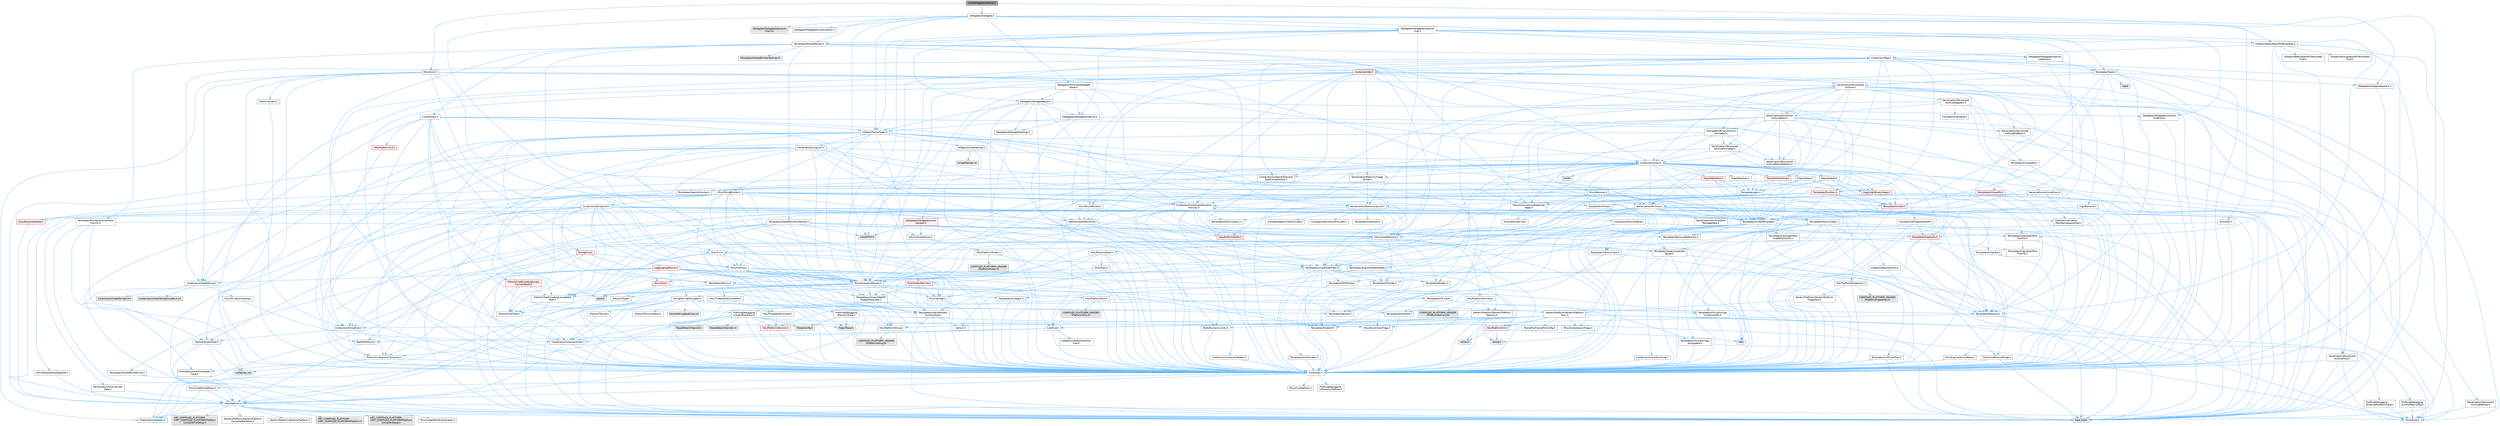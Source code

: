 digraph "CoreDelegatesInternal.h"
{
 // INTERACTIVE_SVG=YES
 // LATEX_PDF_SIZE
  bgcolor="transparent";
  edge [fontname=Helvetica,fontsize=10,labelfontname=Helvetica,labelfontsize=10];
  node [fontname=Helvetica,fontsize=10,shape=box,height=0.2,width=0.4];
  Node1 [id="Node000001",label="CoreDelegatesInternal.h",height=0.2,width=0.4,color="gray40", fillcolor="grey60", style="filled", fontcolor="black",tooltip=" "];
  Node1 -> Node2 [id="edge1_Node000001_Node000002",color="steelblue1",style="solid",tooltip=" "];
  Node2 [id="Node000002",label="Delegates/Delegate.h",height=0.2,width=0.4,color="grey40", fillcolor="white", style="filled",URL="$d4/d80/Delegate_8h.html",tooltip=" "];
  Node2 -> Node3 [id="edge2_Node000002_Node000003",color="steelblue1",style="solid",tooltip=" "];
  Node3 [id="Node000003",label="CoreTypes.h",height=0.2,width=0.4,color="grey40", fillcolor="white", style="filled",URL="$dc/dec/CoreTypes_8h.html",tooltip=" "];
  Node3 -> Node4 [id="edge3_Node000003_Node000004",color="steelblue1",style="solid",tooltip=" "];
  Node4 [id="Node000004",label="HAL/Platform.h",height=0.2,width=0.4,color="grey40", fillcolor="white", style="filled",URL="$d9/dd0/Platform_8h.html",tooltip=" "];
  Node4 -> Node5 [id="edge4_Node000004_Node000005",color="steelblue1",style="solid",tooltip=" "];
  Node5 [id="Node000005",label="Misc/Build.h",height=0.2,width=0.4,color="grey40", fillcolor="white", style="filled",URL="$d3/dbb/Build_8h.html",tooltip=" "];
  Node4 -> Node6 [id="edge5_Node000004_Node000006",color="steelblue1",style="solid",tooltip=" "];
  Node6 [id="Node000006",label="Misc/LargeWorldCoordinates.h",height=0.2,width=0.4,color="grey40", fillcolor="white", style="filled",URL="$d2/dcb/LargeWorldCoordinates_8h.html",tooltip=" "];
  Node4 -> Node7 [id="edge6_Node000004_Node000007",color="steelblue1",style="solid",tooltip=" "];
  Node7 [id="Node000007",label="type_traits",height=0.2,width=0.4,color="grey60", fillcolor="#E0E0E0", style="filled",tooltip=" "];
  Node4 -> Node8 [id="edge7_Node000004_Node000008",color="steelblue1",style="solid",tooltip=" "];
  Node8 [id="Node000008",label="PreprocessorHelpers.h",height=0.2,width=0.4,color="grey40", fillcolor="white", style="filled",URL="$db/ddb/PreprocessorHelpers_8h.html",tooltip=" "];
  Node4 -> Node9 [id="edge8_Node000004_Node000009",color="steelblue1",style="solid",tooltip=" "];
  Node9 [id="Node000009",label="UBT_COMPILED_PLATFORM\l/UBT_COMPILED_PLATFORMPlatform\lCompilerPreSetup.h",height=0.2,width=0.4,color="grey60", fillcolor="#E0E0E0", style="filled",tooltip=" "];
  Node4 -> Node10 [id="edge9_Node000004_Node000010",color="steelblue1",style="solid",tooltip=" "];
  Node10 [id="Node000010",label="GenericPlatform/GenericPlatform\lCompilerPreSetup.h",height=0.2,width=0.4,color="grey40", fillcolor="white", style="filled",URL="$d9/dc8/GenericPlatformCompilerPreSetup_8h.html",tooltip=" "];
  Node4 -> Node11 [id="edge10_Node000004_Node000011",color="steelblue1",style="solid",tooltip=" "];
  Node11 [id="Node000011",label="GenericPlatform/GenericPlatform.h",height=0.2,width=0.4,color="grey40", fillcolor="white", style="filled",URL="$d6/d84/GenericPlatform_8h.html",tooltip=" "];
  Node4 -> Node12 [id="edge11_Node000004_Node000012",color="steelblue1",style="solid",tooltip=" "];
  Node12 [id="Node000012",label="UBT_COMPILED_PLATFORM\l/UBT_COMPILED_PLATFORMPlatform.h",height=0.2,width=0.4,color="grey60", fillcolor="#E0E0E0", style="filled",tooltip=" "];
  Node4 -> Node13 [id="edge12_Node000004_Node000013",color="steelblue1",style="solid",tooltip=" "];
  Node13 [id="Node000013",label="UBT_COMPILED_PLATFORM\l/UBT_COMPILED_PLATFORMPlatform\lCompilerSetup.h",height=0.2,width=0.4,color="grey60", fillcolor="#E0E0E0", style="filled",tooltip=" "];
  Node3 -> Node14 [id="edge13_Node000003_Node000014",color="steelblue1",style="solid",tooltip=" "];
  Node14 [id="Node000014",label="ProfilingDebugging\l/UMemoryDefines.h",height=0.2,width=0.4,color="grey40", fillcolor="white", style="filled",URL="$d2/da2/UMemoryDefines_8h.html",tooltip=" "];
  Node3 -> Node15 [id="edge14_Node000003_Node000015",color="steelblue1",style="solid",tooltip=" "];
  Node15 [id="Node000015",label="Misc/CoreMiscDefines.h",height=0.2,width=0.4,color="grey40", fillcolor="white", style="filled",URL="$da/d38/CoreMiscDefines_8h.html",tooltip=" "];
  Node15 -> Node4 [id="edge15_Node000015_Node000004",color="steelblue1",style="solid",tooltip=" "];
  Node15 -> Node8 [id="edge16_Node000015_Node000008",color="steelblue1",style="solid",tooltip=" "];
  Node3 -> Node16 [id="edge17_Node000003_Node000016",color="steelblue1",style="solid",tooltip=" "];
  Node16 [id="Node000016",label="Misc/CoreDefines.h",height=0.2,width=0.4,color="grey40", fillcolor="white", style="filled",URL="$d3/dd2/CoreDefines_8h.html",tooltip=" "];
  Node2 -> Node17 [id="edge18_Node000002_Node000017",color="steelblue1",style="solid",tooltip=" "];
  Node17 [id="Node000017",label="Misc/AssertionMacros.h",height=0.2,width=0.4,color="grey40", fillcolor="white", style="filled",URL="$d0/dfa/AssertionMacros_8h.html",tooltip=" "];
  Node17 -> Node3 [id="edge19_Node000017_Node000003",color="steelblue1",style="solid",tooltip=" "];
  Node17 -> Node4 [id="edge20_Node000017_Node000004",color="steelblue1",style="solid",tooltip=" "];
  Node17 -> Node18 [id="edge21_Node000017_Node000018",color="steelblue1",style="solid",tooltip=" "];
  Node18 [id="Node000018",label="HAL/PlatformMisc.h",height=0.2,width=0.4,color="grey40", fillcolor="white", style="filled",URL="$d0/df5/PlatformMisc_8h.html",tooltip=" "];
  Node18 -> Node3 [id="edge22_Node000018_Node000003",color="steelblue1",style="solid",tooltip=" "];
  Node18 -> Node19 [id="edge23_Node000018_Node000019",color="steelblue1",style="solid",tooltip=" "];
  Node19 [id="Node000019",label="GenericPlatform/GenericPlatform\lMisc.h",height=0.2,width=0.4,color="grey40", fillcolor="white", style="filled",URL="$db/d9a/GenericPlatformMisc_8h.html",tooltip=" "];
  Node19 -> Node20 [id="edge24_Node000019_Node000020",color="steelblue1",style="solid",tooltip=" "];
  Node20 [id="Node000020",label="Containers/StringFwd.h",height=0.2,width=0.4,color="grey40", fillcolor="white", style="filled",URL="$df/d37/StringFwd_8h.html",tooltip=" "];
  Node20 -> Node3 [id="edge25_Node000020_Node000003",color="steelblue1",style="solid",tooltip=" "];
  Node20 -> Node21 [id="edge26_Node000020_Node000021",color="steelblue1",style="solid",tooltip=" "];
  Node21 [id="Node000021",label="Traits/ElementType.h",height=0.2,width=0.4,color="grey40", fillcolor="white", style="filled",URL="$d5/d4f/ElementType_8h.html",tooltip=" "];
  Node21 -> Node4 [id="edge27_Node000021_Node000004",color="steelblue1",style="solid",tooltip=" "];
  Node21 -> Node22 [id="edge28_Node000021_Node000022",color="steelblue1",style="solid",tooltip=" "];
  Node22 [id="Node000022",label="initializer_list",height=0.2,width=0.4,color="grey60", fillcolor="#E0E0E0", style="filled",tooltip=" "];
  Node21 -> Node7 [id="edge29_Node000021_Node000007",color="steelblue1",style="solid",tooltip=" "];
  Node20 -> Node23 [id="edge30_Node000020_Node000023",color="steelblue1",style="solid",tooltip=" "];
  Node23 [id="Node000023",label="Traits/IsContiguousContainer.h",height=0.2,width=0.4,color="grey40", fillcolor="white", style="filled",URL="$d5/d3c/IsContiguousContainer_8h.html",tooltip=" "];
  Node23 -> Node3 [id="edge31_Node000023_Node000003",color="steelblue1",style="solid",tooltip=" "];
  Node23 -> Node24 [id="edge32_Node000023_Node000024",color="steelblue1",style="solid",tooltip=" "];
  Node24 [id="Node000024",label="Misc/StaticAssertComplete\lType.h",height=0.2,width=0.4,color="grey40", fillcolor="white", style="filled",URL="$d5/d4e/StaticAssertCompleteType_8h.html",tooltip=" "];
  Node23 -> Node22 [id="edge33_Node000023_Node000022",color="steelblue1",style="solid",tooltip=" "];
  Node19 -> Node25 [id="edge34_Node000019_Node000025",color="steelblue1",style="solid",tooltip=" "];
  Node25 [id="Node000025",label="CoreFwd.h",height=0.2,width=0.4,color="grey40", fillcolor="white", style="filled",URL="$d1/d1e/CoreFwd_8h.html",tooltip=" "];
  Node25 -> Node3 [id="edge35_Node000025_Node000003",color="steelblue1",style="solid",tooltip=" "];
  Node25 -> Node26 [id="edge36_Node000025_Node000026",color="steelblue1",style="solid",tooltip=" "];
  Node26 [id="Node000026",label="Containers/ContainersFwd.h",height=0.2,width=0.4,color="grey40", fillcolor="white", style="filled",URL="$d4/d0a/ContainersFwd_8h.html",tooltip=" "];
  Node26 -> Node4 [id="edge37_Node000026_Node000004",color="steelblue1",style="solid",tooltip=" "];
  Node26 -> Node3 [id="edge38_Node000026_Node000003",color="steelblue1",style="solid",tooltip=" "];
  Node26 -> Node23 [id="edge39_Node000026_Node000023",color="steelblue1",style="solid",tooltip=" "];
  Node25 -> Node27 [id="edge40_Node000025_Node000027",color="steelblue1",style="solid",tooltip=" "];
  Node27 [id="Node000027",label="Math/MathFwd.h",height=0.2,width=0.4,color="grey40", fillcolor="white", style="filled",URL="$d2/d10/MathFwd_8h.html",tooltip=" "];
  Node27 -> Node4 [id="edge41_Node000027_Node000004",color="steelblue1",style="solid",tooltip=" "];
  Node25 -> Node28 [id="edge42_Node000025_Node000028",color="steelblue1",style="solid",tooltip=" "];
  Node28 [id="Node000028",label="UObject/UObjectHierarchy\lFwd.h",height=0.2,width=0.4,color="grey40", fillcolor="white", style="filled",URL="$d3/d13/UObjectHierarchyFwd_8h.html",tooltip=" "];
  Node19 -> Node3 [id="edge43_Node000019_Node000003",color="steelblue1",style="solid",tooltip=" "];
  Node19 -> Node29 [id="edge44_Node000019_Node000029",color="steelblue1",style="solid",tooltip=" "];
  Node29 [id="Node000029",label="FramePro/FrameProConfig.h",height=0.2,width=0.4,color="grey40", fillcolor="white", style="filled",URL="$d7/d90/FrameProConfig_8h.html",tooltip=" "];
  Node19 -> Node30 [id="edge45_Node000019_Node000030",color="steelblue1",style="solid",tooltip=" "];
  Node30 [id="Node000030",label="HAL/PlatformCrt.h",height=0.2,width=0.4,color="red", fillcolor="#FFF0F0", style="filled",URL="$d8/d75/PlatformCrt_8h.html",tooltip=" "];
  Node30 -> Node31 [id="edge46_Node000030_Node000031",color="steelblue1",style="solid",tooltip=" "];
  Node31 [id="Node000031",label="new",height=0.2,width=0.4,color="grey60", fillcolor="#E0E0E0", style="filled",tooltip=" "];
  Node30 -> Node32 [id="edge47_Node000030_Node000032",color="steelblue1",style="solid",tooltip=" "];
  Node32 [id="Node000032",label="wchar.h",height=0.2,width=0.4,color="grey60", fillcolor="#E0E0E0", style="filled",tooltip=" "];
  Node30 -> Node39 [id="edge48_Node000030_Node000039",color="steelblue1",style="solid",tooltip=" "];
  Node39 [id="Node000039",label="string.h",height=0.2,width=0.4,color="grey60", fillcolor="#E0E0E0", style="filled",tooltip=" "];
  Node19 -> Node40 [id="edge49_Node000019_Node000040",color="steelblue1",style="solid",tooltip=" "];
  Node40 [id="Node000040",label="Math/NumericLimits.h",height=0.2,width=0.4,color="grey40", fillcolor="white", style="filled",URL="$df/d1b/NumericLimits_8h.html",tooltip=" "];
  Node40 -> Node3 [id="edge50_Node000040_Node000003",color="steelblue1",style="solid",tooltip=" "];
  Node19 -> Node41 [id="edge51_Node000019_Node000041",color="steelblue1",style="solid",tooltip=" "];
  Node41 [id="Node000041",label="Misc/CompressionFlags.h",height=0.2,width=0.4,color="grey40", fillcolor="white", style="filled",URL="$d9/d76/CompressionFlags_8h.html",tooltip=" "];
  Node19 -> Node42 [id="edge52_Node000019_Node000042",color="steelblue1",style="solid",tooltip=" "];
  Node42 [id="Node000042",label="Misc/EnumClassFlags.h",height=0.2,width=0.4,color="grey40", fillcolor="white", style="filled",URL="$d8/de7/EnumClassFlags_8h.html",tooltip=" "];
  Node19 -> Node43 [id="edge53_Node000019_Node000043",color="steelblue1",style="solid",tooltip=" "];
  Node43 [id="Node000043",label="ProfilingDebugging\l/CsvProfilerConfig.h",height=0.2,width=0.4,color="grey40", fillcolor="white", style="filled",URL="$d3/d88/CsvProfilerConfig_8h.html",tooltip=" "];
  Node43 -> Node5 [id="edge54_Node000043_Node000005",color="steelblue1",style="solid",tooltip=" "];
  Node19 -> Node44 [id="edge55_Node000019_Node000044",color="steelblue1",style="solid",tooltip=" "];
  Node44 [id="Node000044",label="ProfilingDebugging\l/ExternalProfilerConfig.h",height=0.2,width=0.4,color="grey40", fillcolor="white", style="filled",URL="$d3/dbb/ExternalProfilerConfig_8h.html",tooltip=" "];
  Node44 -> Node5 [id="edge56_Node000044_Node000005",color="steelblue1",style="solid",tooltip=" "];
  Node18 -> Node45 [id="edge57_Node000018_Node000045",color="steelblue1",style="solid",tooltip=" "];
  Node45 [id="Node000045",label="COMPILED_PLATFORM_HEADER\l(PlatformMisc.h)",height=0.2,width=0.4,color="grey60", fillcolor="#E0E0E0", style="filled",tooltip=" "];
  Node18 -> Node46 [id="edge58_Node000018_Node000046",color="steelblue1",style="solid",tooltip=" "];
  Node46 [id="Node000046",label="ProfilingDebugging\l/CpuProfilerTrace.h",height=0.2,width=0.4,color="grey40", fillcolor="white", style="filled",URL="$da/dcb/CpuProfilerTrace_8h.html",tooltip=" "];
  Node46 -> Node3 [id="edge59_Node000046_Node000003",color="steelblue1",style="solid",tooltip=" "];
  Node46 -> Node26 [id="edge60_Node000046_Node000026",color="steelblue1",style="solid",tooltip=" "];
  Node46 -> Node47 [id="edge61_Node000046_Node000047",color="steelblue1",style="solid",tooltip=" "];
  Node47 [id="Node000047",label="HAL/PlatformAtomics.h",height=0.2,width=0.4,color="red", fillcolor="#FFF0F0", style="filled",URL="$d3/d36/PlatformAtomics_8h.html",tooltip=" "];
  Node47 -> Node3 [id="edge62_Node000047_Node000003",color="steelblue1",style="solid",tooltip=" "];
  Node46 -> Node8 [id="edge63_Node000046_Node000008",color="steelblue1",style="solid",tooltip=" "];
  Node46 -> Node5 [id="edge64_Node000046_Node000005",color="steelblue1",style="solid",tooltip=" "];
  Node46 -> Node50 [id="edge65_Node000046_Node000050",color="steelblue1",style="solid",tooltip=" "];
  Node50 [id="Node000050",label="Trace/Config.h",height=0.2,width=0.4,color="grey60", fillcolor="#E0E0E0", style="filled",tooltip=" "];
  Node46 -> Node51 [id="edge66_Node000046_Node000051",color="steelblue1",style="solid",tooltip=" "];
  Node51 [id="Node000051",label="Trace/Detail/Channel.h",height=0.2,width=0.4,color="grey60", fillcolor="#E0E0E0", style="filled",tooltip=" "];
  Node46 -> Node52 [id="edge67_Node000046_Node000052",color="steelblue1",style="solid",tooltip=" "];
  Node52 [id="Node000052",label="Trace/Detail/Channel.inl",height=0.2,width=0.4,color="grey60", fillcolor="#E0E0E0", style="filled",tooltip=" "];
  Node46 -> Node53 [id="edge68_Node000046_Node000053",color="steelblue1",style="solid",tooltip=" "];
  Node53 [id="Node000053",label="Trace/Trace.h",height=0.2,width=0.4,color="grey60", fillcolor="#E0E0E0", style="filled",tooltip=" "];
  Node17 -> Node8 [id="edge69_Node000017_Node000008",color="steelblue1",style="solid",tooltip=" "];
  Node17 -> Node54 [id="edge70_Node000017_Node000054",color="steelblue1",style="solid",tooltip=" "];
  Node54 [id="Node000054",label="Templates/EnableIf.h",height=0.2,width=0.4,color="grey40", fillcolor="white", style="filled",URL="$d7/d60/EnableIf_8h.html",tooltip=" "];
  Node54 -> Node3 [id="edge71_Node000054_Node000003",color="steelblue1",style="solid",tooltip=" "];
  Node17 -> Node55 [id="edge72_Node000017_Node000055",color="steelblue1",style="solid",tooltip=" "];
  Node55 [id="Node000055",label="Templates/IsArrayOrRefOf\lTypeByPredicate.h",height=0.2,width=0.4,color="grey40", fillcolor="white", style="filled",URL="$d6/da1/IsArrayOrRefOfTypeByPredicate_8h.html",tooltip=" "];
  Node55 -> Node3 [id="edge73_Node000055_Node000003",color="steelblue1",style="solid",tooltip=" "];
  Node17 -> Node56 [id="edge74_Node000017_Node000056",color="steelblue1",style="solid",tooltip=" "];
  Node56 [id="Node000056",label="Templates/IsValidVariadic\lFunctionArg.h",height=0.2,width=0.4,color="grey40", fillcolor="white", style="filled",URL="$d0/dc8/IsValidVariadicFunctionArg_8h.html",tooltip=" "];
  Node56 -> Node3 [id="edge75_Node000056_Node000003",color="steelblue1",style="solid",tooltip=" "];
  Node56 -> Node57 [id="edge76_Node000056_Node000057",color="steelblue1",style="solid",tooltip=" "];
  Node57 [id="Node000057",label="IsEnum.h",height=0.2,width=0.4,color="grey40", fillcolor="white", style="filled",URL="$d4/de5/IsEnum_8h.html",tooltip=" "];
  Node56 -> Node7 [id="edge77_Node000056_Node000007",color="steelblue1",style="solid",tooltip=" "];
  Node17 -> Node58 [id="edge78_Node000017_Node000058",color="steelblue1",style="solid",tooltip=" "];
  Node58 [id="Node000058",label="Traits/IsCharEncodingCompatible\lWith.h",height=0.2,width=0.4,color="grey40", fillcolor="white", style="filled",URL="$df/dd1/IsCharEncodingCompatibleWith_8h.html",tooltip=" "];
  Node58 -> Node7 [id="edge79_Node000058_Node000007",color="steelblue1",style="solid",tooltip=" "];
  Node58 -> Node59 [id="edge80_Node000058_Node000059",color="steelblue1",style="solid",tooltip=" "];
  Node59 [id="Node000059",label="Traits/IsCharType.h",height=0.2,width=0.4,color="grey40", fillcolor="white", style="filled",URL="$db/d51/IsCharType_8h.html",tooltip=" "];
  Node59 -> Node3 [id="edge81_Node000059_Node000003",color="steelblue1",style="solid",tooltip=" "];
  Node17 -> Node60 [id="edge82_Node000017_Node000060",color="steelblue1",style="solid",tooltip=" "];
  Node60 [id="Node000060",label="Misc/VarArgs.h",height=0.2,width=0.4,color="grey40", fillcolor="white", style="filled",URL="$d5/d6f/VarArgs_8h.html",tooltip=" "];
  Node60 -> Node3 [id="edge83_Node000060_Node000003",color="steelblue1",style="solid",tooltip=" "];
  Node17 -> Node61 [id="edge84_Node000017_Node000061",color="steelblue1",style="solid",tooltip=" "];
  Node61 [id="Node000061",label="String/FormatStringSan.h",height=0.2,width=0.4,color="grey40", fillcolor="white", style="filled",URL="$d3/d8b/FormatStringSan_8h.html",tooltip=" "];
  Node61 -> Node7 [id="edge85_Node000061_Node000007",color="steelblue1",style="solid",tooltip=" "];
  Node61 -> Node3 [id="edge86_Node000061_Node000003",color="steelblue1",style="solid",tooltip=" "];
  Node61 -> Node62 [id="edge87_Node000061_Node000062",color="steelblue1",style="solid",tooltip=" "];
  Node62 [id="Node000062",label="Templates/Requires.h",height=0.2,width=0.4,color="grey40", fillcolor="white", style="filled",URL="$dc/d96/Requires_8h.html",tooltip=" "];
  Node62 -> Node54 [id="edge88_Node000062_Node000054",color="steelblue1",style="solid",tooltip=" "];
  Node62 -> Node7 [id="edge89_Node000062_Node000007",color="steelblue1",style="solid",tooltip=" "];
  Node61 -> Node63 [id="edge90_Node000061_Node000063",color="steelblue1",style="solid",tooltip=" "];
  Node63 [id="Node000063",label="Templates/Identity.h",height=0.2,width=0.4,color="grey40", fillcolor="white", style="filled",URL="$d0/dd5/Identity_8h.html",tooltip=" "];
  Node61 -> Node56 [id="edge91_Node000061_Node000056",color="steelblue1",style="solid",tooltip=" "];
  Node61 -> Node59 [id="edge92_Node000061_Node000059",color="steelblue1",style="solid",tooltip=" "];
  Node61 -> Node64 [id="edge93_Node000061_Node000064",color="steelblue1",style="solid",tooltip=" "];
  Node64 [id="Node000064",label="Traits/IsTEnumAsByte.h",height=0.2,width=0.4,color="grey40", fillcolor="white", style="filled",URL="$d1/de6/IsTEnumAsByte_8h.html",tooltip=" "];
  Node61 -> Node65 [id="edge94_Node000061_Node000065",color="steelblue1",style="solid",tooltip=" "];
  Node65 [id="Node000065",label="Traits/IsTString.h",height=0.2,width=0.4,color="grey40", fillcolor="white", style="filled",URL="$d0/df8/IsTString_8h.html",tooltip=" "];
  Node65 -> Node26 [id="edge95_Node000065_Node000026",color="steelblue1",style="solid",tooltip=" "];
  Node61 -> Node26 [id="edge96_Node000061_Node000026",color="steelblue1",style="solid",tooltip=" "];
  Node61 -> Node66 [id="edge97_Node000061_Node000066",color="steelblue1",style="solid",tooltip=" "];
  Node66 [id="Node000066",label="FormatStringSanErrors.inl",height=0.2,width=0.4,color="grey60", fillcolor="#E0E0E0", style="filled",tooltip=" "];
  Node17 -> Node67 [id="edge98_Node000017_Node000067",color="steelblue1",style="solid",tooltip=" "];
  Node67 [id="Node000067",label="atomic",height=0.2,width=0.4,color="grey60", fillcolor="#E0E0E0", style="filled",tooltip=" "];
  Node2 -> Node68 [id="edge99_Node000002_Node000068",color="steelblue1",style="solid",tooltip=" "];
  Node68 [id="Node000068",label="UObject/NameTypes.h",height=0.2,width=0.4,color="grey40", fillcolor="white", style="filled",URL="$d6/d35/NameTypes_8h.html",tooltip=" "];
  Node68 -> Node3 [id="edge100_Node000068_Node000003",color="steelblue1",style="solid",tooltip=" "];
  Node68 -> Node17 [id="edge101_Node000068_Node000017",color="steelblue1",style="solid",tooltip=" "];
  Node68 -> Node69 [id="edge102_Node000068_Node000069",color="steelblue1",style="solid",tooltip=" "];
  Node69 [id="Node000069",label="HAL/UnrealMemory.h",height=0.2,width=0.4,color="grey40", fillcolor="white", style="filled",URL="$d9/d96/UnrealMemory_8h.html",tooltip=" "];
  Node69 -> Node3 [id="edge103_Node000069_Node000003",color="steelblue1",style="solid",tooltip=" "];
  Node69 -> Node70 [id="edge104_Node000069_Node000070",color="steelblue1",style="solid",tooltip=" "];
  Node70 [id="Node000070",label="GenericPlatform/GenericPlatform\lMemory.h",height=0.2,width=0.4,color="grey40", fillcolor="white", style="filled",URL="$dd/d22/GenericPlatformMemory_8h.html",tooltip=" "];
  Node70 -> Node25 [id="edge105_Node000070_Node000025",color="steelblue1",style="solid",tooltip=" "];
  Node70 -> Node3 [id="edge106_Node000070_Node000003",color="steelblue1",style="solid",tooltip=" "];
  Node70 -> Node71 [id="edge107_Node000070_Node000071",color="steelblue1",style="solid",tooltip=" "];
  Node71 [id="Node000071",label="HAL/PlatformString.h",height=0.2,width=0.4,color="grey40", fillcolor="white", style="filled",URL="$db/db5/PlatformString_8h.html",tooltip=" "];
  Node71 -> Node3 [id="edge108_Node000071_Node000003",color="steelblue1",style="solid",tooltip=" "];
  Node71 -> Node72 [id="edge109_Node000071_Node000072",color="steelblue1",style="solid",tooltip=" "];
  Node72 [id="Node000072",label="COMPILED_PLATFORM_HEADER\l(PlatformString.h)",height=0.2,width=0.4,color="grey60", fillcolor="#E0E0E0", style="filled",tooltip=" "];
  Node70 -> Node39 [id="edge110_Node000070_Node000039",color="steelblue1",style="solid",tooltip=" "];
  Node70 -> Node32 [id="edge111_Node000070_Node000032",color="steelblue1",style="solid",tooltip=" "];
  Node69 -> Node73 [id="edge112_Node000069_Node000073",color="steelblue1",style="solid",tooltip=" "];
  Node73 [id="Node000073",label="HAL/MemoryBase.h",height=0.2,width=0.4,color="grey40", fillcolor="white", style="filled",URL="$d6/d9f/MemoryBase_8h.html",tooltip=" "];
  Node73 -> Node3 [id="edge113_Node000073_Node000003",color="steelblue1",style="solid",tooltip=" "];
  Node73 -> Node47 [id="edge114_Node000073_Node000047",color="steelblue1",style="solid",tooltip=" "];
  Node73 -> Node30 [id="edge115_Node000073_Node000030",color="steelblue1",style="solid",tooltip=" "];
  Node73 -> Node74 [id="edge116_Node000073_Node000074",color="steelblue1",style="solid",tooltip=" "];
  Node74 [id="Node000074",label="Misc/Exec.h",height=0.2,width=0.4,color="grey40", fillcolor="white", style="filled",URL="$de/ddb/Exec_8h.html",tooltip=" "];
  Node74 -> Node3 [id="edge117_Node000074_Node000003",color="steelblue1",style="solid",tooltip=" "];
  Node74 -> Node17 [id="edge118_Node000074_Node000017",color="steelblue1",style="solid",tooltip=" "];
  Node73 -> Node75 [id="edge119_Node000073_Node000075",color="steelblue1",style="solid",tooltip=" "];
  Node75 [id="Node000075",label="Misc/OutputDevice.h",height=0.2,width=0.4,color="red", fillcolor="#FFF0F0", style="filled",URL="$d7/d32/OutputDevice_8h.html",tooltip=" "];
  Node75 -> Node25 [id="edge120_Node000075_Node000025",color="steelblue1",style="solid",tooltip=" "];
  Node75 -> Node3 [id="edge121_Node000075_Node000003",color="steelblue1",style="solid",tooltip=" "];
  Node75 -> Node60 [id="edge122_Node000075_Node000060",color="steelblue1",style="solid",tooltip=" "];
  Node75 -> Node55 [id="edge123_Node000075_Node000055",color="steelblue1",style="solid",tooltip=" "];
  Node75 -> Node56 [id="edge124_Node000075_Node000056",color="steelblue1",style="solid",tooltip=" "];
  Node75 -> Node58 [id="edge125_Node000075_Node000058",color="steelblue1",style="solid",tooltip=" "];
  Node73 -> Node77 [id="edge126_Node000073_Node000077",color="steelblue1",style="solid",tooltip=" "];
  Node77 [id="Node000077",label="Templates/Atomic.h",height=0.2,width=0.4,color="grey40", fillcolor="white", style="filled",URL="$d3/d91/Atomic_8h.html",tooltip=" "];
  Node77 -> Node78 [id="edge127_Node000077_Node000078",color="steelblue1",style="solid",tooltip=" "];
  Node78 [id="Node000078",label="HAL/ThreadSafeCounter.h",height=0.2,width=0.4,color="grey40", fillcolor="white", style="filled",URL="$dc/dc9/ThreadSafeCounter_8h.html",tooltip=" "];
  Node78 -> Node3 [id="edge128_Node000078_Node000003",color="steelblue1",style="solid",tooltip=" "];
  Node78 -> Node47 [id="edge129_Node000078_Node000047",color="steelblue1",style="solid",tooltip=" "];
  Node77 -> Node79 [id="edge130_Node000077_Node000079",color="steelblue1",style="solid",tooltip=" "];
  Node79 [id="Node000079",label="HAL/ThreadSafeCounter64.h",height=0.2,width=0.4,color="grey40", fillcolor="white", style="filled",URL="$d0/d12/ThreadSafeCounter64_8h.html",tooltip=" "];
  Node79 -> Node3 [id="edge131_Node000079_Node000003",color="steelblue1",style="solid",tooltip=" "];
  Node79 -> Node78 [id="edge132_Node000079_Node000078",color="steelblue1",style="solid",tooltip=" "];
  Node77 -> Node80 [id="edge133_Node000077_Node000080",color="steelblue1",style="solid",tooltip=" "];
  Node80 [id="Node000080",label="Templates/IsIntegral.h",height=0.2,width=0.4,color="grey40", fillcolor="white", style="filled",URL="$da/d64/IsIntegral_8h.html",tooltip=" "];
  Node80 -> Node3 [id="edge134_Node000080_Node000003",color="steelblue1",style="solid",tooltip=" "];
  Node77 -> Node81 [id="edge135_Node000077_Node000081",color="steelblue1",style="solid",tooltip=" "];
  Node81 [id="Node000081",label="Templates/IsTrivial.h",height=0.2,width=0.4,color="grey40", fillcolor="white", style="filled",URL="$da/d4c/IsTrivial_8h.html",tooltip=" "];
  Node81 -> Node82 [id="edge136_Node000081_Node000082",color="steelblue1",style="solid",tooltip=" "];
  Node82 [id="Node000082",label="Templates/AndOrNot.h",height=0.2,width=0.4,color="grey40", fillcolor="white", style="filled",URL="$db/d0a/AndOrNot_8h.html",tooltip=" "];
  Node82 -> Node3 [id="edge137_Node000082_Node000003",color="steelblue1",style="solid",tooltip=" "];
  Node81 -> Node83 [id="edge138_Node000081_Node000083",color="steelblue1",style="solid",tooltip=" "];
  Node83 [id="Node000083",label="Templates/IsTriviallyCopy\lConstructible.h",height=0.2,width=0.4,color="grey40", fillcolor="white", style="filled",URL="$d3/d78/IsTriviallyCopyConstructible_8h.html",tooltip=" "];
  Node83 -> Node3 [id="edge139_Node000083_Node000003",color="steelblue1",style="solid",tooltip=" "];
  Node83 -> Node7 [id="edge140_Node000083_Node000007",color="steelblue1",style="solid",tooltip=" "];
  Node81 -> Node84 [id="edge141_Node000081_Node000084",color="steelblue1",style="solid",tooltip=" "];
  Node84 [id="Node000084",label="Templates/IsTriviallyCopy\lAssignable.h",height=0.2,width=0.4,color="grey40", fillcolor="white", style="filled",URL="$d2/df2/IsTriviallyCopyAssignable_8h.html",tooltip=" "];
  Node84 -> Node3 [id="edge142_Node000084_Node000003",color="steelblue1",style="solid",tooltip=" "];
  Node84 -> Node7 [id="edge143_Node000084_Node000007",color="steelblue1",style="solid",tooltip=" "];
  Node81 -> Node7 [id="edge144_Node000081_Node000007",color="steelblue1",style="solid",tooltip=" "];
  Node77 -> Node85 [id="edge145_Node000077_Node000085",color="steelblue1",style="solid",tooltip=" "];
  Node85 [id="Node000085",label="Traits/IntType.h",height=0.2,width=0.4,color="grey40", fillcolor="white", style="filled",URL="$d7/deb/IntType_8h.html",tooltip=" "];
  Node85 -> Node4 [id="edge146_Node000085_Node000004",color="steelblue1",style="solid",tooltip=" "];
  Node77 -> Node67 [id="edge147_Node000077_Node000067",color="steelblue1",style="solid",tooltip=" "];
  Node69 -> Node86 [id="edge148_Node000069_Node000086",color="steelblue1",style="solid",tooltip=" "];
  Node86 [id="Node000086",label="HAL/PlatformMemory.h",height=0.2,width=0.4,color="grey40", fillcolor="white", style="filled",URL="$de/d68/PlatformMemory_8h.html",tooltip=" "];
  Node86 -> Node3 [id="edge149_Node000086_Node000003",color="steelblue1",style="solid",tooltip=" "];
  Node86 -> Node70 [id="edge150_Node000086_Node000070",color="steelblue1",style="solid",tooltip=" "];
  Node86 -> Node87 [id="edge151_Node000086_Node000087",color="steelblue1",style="solid",tooltip=" "];
  Node87 [id="Node000087",label="COMPILED_PLATFORM_HEADER\l(PlatformMemory.h)",height=0.2,width=0.4,color="grey60", fillcolor="#E0E0E0", style="filled",tooltip=" "];
  Node69 -> Node88 [id="edge152_Node000069_Node000088",color="steelblue1",style="solid",tooltip=" "];
  Node88 [id="Node000088",label="ProfilingDebugging\l/MemoryTrace.h",height=0.2,width=0.4,color="grey40", fillcolor="white", style="filled",URL="$da/dd7/MemoryTrace_8h.html",tooltip=" "];
  Node88 -> Node4 [id="edge153_Node000088_Node000004",color="steelblue1",style="solid",tooltip=" "];
  Node88 -> Node42 [id="edge154_Node000088_Node000042",color="steelblue1",style="solid",tooltip=" "];
  Node88 -> Node50 [id="edge155_Node000088_Node000050",color="steelblue1",style="solid",tooltip=" "];
  Node88 -> Node53 [id="edge156_Node000088_Node000053",color="steelblue1",style="solid",tooltip=" "];
  Node69 -> Node89 [id="edge157_Node000069_Node000089",color="steelblue1",style="solid",tooltip=" "];
  Node89 [id="Node000089",label="Templates/IsPointer.h",height=0.2,width=0.4,color="grey40", fillcolor="white", style="filled",URL="$d7/d05/IsPointer_8h.html",tooltip=" "];
  Node89 -> Node3 [id="edge158_Node000089_Node000003",color="steelblue1",style="solid",tooltip=" "];
  Node68 -> Node90 [id="edge159_Node000068_Node000090",color="steelblue1",style="solid",tooltip=" "];
  Node90 [id="Node000090",label="Templates/UnrealTypeTraits.h",height=0.2,width=0.4,color="grey40", fillcolor="white", style="filled",URL="$d2/d2d/UnrealTypeTraits_8h.html",tooltip=" "];
  Node90 -> Node3 [id="edge160_Node000090_Node000003",color="steelblue1",style="solid",tooltip=" "];
  Node90 -> Node89 [id="edge161_Node000090_Node000089",color="steelblue1",style="solid",tooltip=" "];
  Node90 -> Node17 [id="edge162_Node000090_Node000017",color="steelblue1",style="solid",tooltip=" "];
  Node90 -> Node82 [id="edge163_Node000090_Node000082",color="steelblue1",style="solid",tooltip=" "];
  Node90 -> Node54 [id="edge164_Node000090_Node000054",color="steelblue1",style="solid",tooltip=" "];
  Node90 -> Node91 [id="edge165_Node000090_Node000091",color="steelblue1",style="solid",tooltip=" "];
  Node91 [id="Node000091",label="Templates/IsArithmetic.h",height=0.2,width=0.4,color="grey40", fillcolor="white", style="filled",URL="$d2/d5d/IsArithmetic_8h.html",tooltip=" "];
  Node91 -> Node3 [id="edge166_Node000091_Node000003",color="steelblue1",style="solid",tooltip=" "];
  Node90 -> Node57 [id="edge167_Node000090_Node000057",color="steelblue1",style="solid",tooltip=" "];
  Node90 -> Node92 [id="edge168_Node000090_Node000092",color="steelblue1",style="solid",tooltip=" "];
  Node92 [id="Node000092",label="Templates/Models.h",height=0.2,width=0.4,color="grey40", fillcolor="white", style="filled",URL="$d3/d0c/Models_8h.html",tooltip=" "];
  Node92 -> Node63 [id="edge169_Node000092_Node000063",color="steelblue1",style="solid",tooltip=" "];
  Node90 -> Node93 [id="edge170_Node000090_Node000093",color="steelblue1",style="solid",tooltip=" "];
  Node93 [id="Node000093",label="Templates/IsPODType.h",height=0.2,width=0.4,color="grey40", fillcolor="white", style="filled",URL="$d7/db1/IsPODType_8h.html",tooltip=" "];
  Node93 -> Node3 [id="edge171_Node000093_Node000003",color="steelblue1",style="solid",tooltip=" "];
  Node90 -> Node94 [id="edge172_Node000090_Node000094",color="steelblue1",style="solid",tooltip=" "];
  Node94 [id="Node000094",label="Templates/IsUECoreType.h",height=0.2,width=0.4,color="grey40", fillcolor="white", style="filled",URL="$d1/db8/IsUECoreType_8h.html",tooltip=" "];
  Node94 -> Node3 [id="edge173_Node000094_Node000003",color="steelblue1",style="solid",tooltip=" "];
  Node94 -> Node7 [id="edge174_Node000094_Node000007",color="steelblue1",style="solid",tooltip=" "];
  Node90 -> Node83 [id="edge175_Node000090_Node000083",color="steelblue1",style="solid",tooltip=" "];
  Node68 -> Node95 [id="edge176_Node000068_Node000095",color="steelblue1",style="solid",tooltip=" "];
  Node95 [id="Node000095",label="Templates/UnrealTemplate.h",height=0.2,width=0.4,color="grey40", fillcolor="white", style="filled",URL="$d4/d24/UnrealTemplate_8h.html",tooltip=" "];
  Node95 -> Node3 [id="edge177_Node000095_Node000003",color="steelblue1",style="solid",tooltip=" "];
  Node95 -> Node89 [id="edge178_Node000095_Node000089",color="steelblue1",style="solid",tooltip=" "];
  Node95 -> Node69 [id="edge179_Node000095_Node000069",color="steelblue1",style="solid",tooltip=" "];
  Node95 -> Node96 [id="edge180_Node000095_Node000096",color="steelblue1",style="solid",tooltip=" "];
  Node96 [id="Node000096",label="Templates/CopyQualifiers\lAndRefsFromTo.h",height=0.2,width=0.4,color="grey40", fillcolor="white", style="filled",URL="$d3/db3/CopyQualifiersAndRefsFromTo_8h.html",tooltip=" "];
  Node96 -> Node97 [id="edge181_Node000096_Node000097",color="steelblue1",style="solid",tooltip=" "];
  Node97 [id="Node000097",label="Templates/CopyQualifiers\lFromTo.h",height=0.2,width=0.4,color="grey40", fillcolor="white", style="filled",URL="$d5/db4/CopyQualifiersFromTo_8h.html",tooltip=" "];
  Node95 -> Node90 [id="edge182_Node000095_Node000090",color="steelblue1",style="solid",tooltip=" "];
  Node95 -> Node98 [id="edge183_Node000095_Node000098",color="steelblue1",style="solid",tooltip=" "];
  Node98 [id="Node000098",label="Templates/RemoveReference.h",height=0.2,width=0.4,color="grey40", fillcolor="white", style="filled",URL="$da/dbe/RemoveReference_8h.html",tooltip=" "];
  Node98 -> Node3 [id="edge184_Node000098_Node000003",color="steelblue1",style="solid",tooltip=" "];
  Node95 -> Node62 [id="edge185_Node000095_Node000062",color="steelblue1",style="solid",tooltip=" "];
  Node95 -> Node99 [id="edge186_Node000095_Node000099",color="steelblue1",style="solid",tooltip=" "];
  Node99 [id="Node000099",label="Templates/TypeCompatible\lBytes.h",height=0.2,width=0.4,color="grey40", fillcolor="white", style="filled",URL="$df/d0a/TypeCompatibleBytes_8h.html",tooltip=" "];
  Node99 -> Node3 [id="edge187_Node000099_Node000003",color="steelblue1",style="solid",tooltip=" "];
  Node99 -> Node39 [id="edge188_Node000099_Node000039",color="steelblue1",style="solid",tooltip=" "];
  Node99 -> Node31 [id="edge189_Node000099_Node000031",color="steelblue1",style="solid",tooltip=" "];
  Node99 -> Node7 [id="edge190_Node000099_Node000007",color="steelblue1",style="solid",tooltip=" "];
  Node95 -> Node63 [id="edge191_Node000095_Node000063",color="steelblue1",style="solid",tooltip=" "];
  Node95 -> Node23 [id="edge192_Node000095_Node000023",color="steelblue1",style="solid",tooltip=" "];
  Node95 -> Node100 [id="edge193_Node000095_Node000100",color="steelblue1",style="solid",tooltip=" "];
  Node100 [id="Node000100",label="Traits/UseBitwiseSwap.h",height=0.2,width=0.4,color="grey40", fillcolor="white", style="filled",URL="$db/df3/UseBitwiseSwap_8h.html",tooltip=" "];
  Node100 -> Node3 [id="edge194_Node000100_Node000003",color="steelblue1",style="solid",tooltip=" "];
  Node100 -> Node7 [id="edge195_Node000100_Node000007",color="steelblue1",style="solid",tooltip=" "];
  Node95 -> Node7 [id="edge196_Node000095_Node000007",color="steelblue1",style="solid",tooltip=" "];
  Node68 -> Node101 [id="edge197_Node000068_Node000101",color="steelblue1",style="solid",tooltip=" "];
  Node101 [id="Node000101",label="Containers/UnrealString.h",height=0.2,width=0.4,color="grey40", fillcolor="white", style="filled",URL="$d5/dba/UnrealString_8h.html",tooltip=" "];
  Node101 -> Node102 [id="edge198_Node000101_Node000102",color="steelblue1",style="solid",tooltip=" "];
  Node102 [id="Node000102",label="Containers/UnrealStringIncludes.h.inl",height=0.2,width=0.4,color="grey60", fillcolor="#E0E0E0", style="filled",tooltip=" "];
  Node101 -> Node103 [id="edge199_Node000101_Node000103",color="steelblue1",style="solid",tooltip=" "];
  Node103 [id="Node000103",label="Containers/UnrealString.h.inl",height=0.2,width=0.4,color="grey60", fillcolor="#E0E0E0", style="filled",tooltip=" "];
  Node101 -> Node104 [id="edge200_Node000101_Node000104",color="steelblue1",style="solid",tooltip=" "];
  Node104 [id="Node000104",label="Misc/StringFormatArg.h",height=0.2,width=0.4,color="grey40", fillcolor="white", style="filled",URL="$d2/d16/StringFormatArg_8h.html",tooltip=" "];
  Node104 -> Node26 [id="edge201_Node000104_Node000026",color="steelblue1",style="solid",tooltip=" "];
  Node68 -> Node105 [id="edge202_Node000068_Node000105",color="steelblue1",style="solid",tooltip=" "];
  Node105 [id="Node000105",label="HAL/CriticalSection.h",height=0.2,width=0.4,color="grey40", fillcolor="white", style="filled",URL="$d6/d90/CriticalSection_8h.html",tooltip=" "];
  Node105 -> Node106 [id="edge203_Node000105_Node000106",color="steelblue1",style="solid",tooltip=" "];
  Node106 [id="Node000106",label="HAL/PlatformMutex.h",height=0.2,width=0.4,color="grey40", fillcolor="white", style="filled",URL="$d9/d0b/PlatformMutex_8h.html",tooltip=" "];
  Node106 -> Node3 [id="edge204_Node000106_Node000003",color="steelblue1",style="solid",tooltip=" "];
  Node106 -> Node107 [id="edge205_Node000106_Node000107",color="steelblue1",style="solid",tooltip=" "];
  Node107 [id="Node000107",label="COMPILED_PLATFORM_HEADER\l(PlatformMutex.h)",height=0.2,width=0.4,color="grey60", fillcolor="#E0E0E0", style="filled",tooltip=" "];
  Node68 -> Node108 [id="edge206_Node000068_Node000108",color="steelblue1",style="solid",tooltip=" "];
  Node108 [id="Node000108",label="Containers/StringConv.h",height=0.2,width=0.4,color="grey40", fillcolor="white", style="filled",URL="$d3/ddf/StringConv_8h.html",tooltip=" "];
  Node108 -> Node3 [id="edge207_Node000108_Node000003",color="steelblue1",style="solid",tooltip=" "];
  Node108 -> Node17 [id="edge208_Node000108_Node000017",color="steelblue1",style="solid",tooltip=" "];
  Node108 -> Node109 [id="edge209_Node000108_Node000109",color="steelblue1",style="solid",tooltip=" "];
  Node109 [id="Node000109",label="Containers/ContainerAllocation\lPolicies.h",height=0.2,width=0.4,color="grey40", fillcolor="white", style="filled",URL="$d7/dff/ContainerAllocationPolicies_8h.html",tooltip=" "];
  Node109 -> Node3 [id="edge210_Node000109_Node000003",color="steelblue1",style="solid",tooltip=" "];
  Node109 -> Node110 [id="edge211_Node000109_Node000110",color="steelblue1",style="solid",tooltip=" "];
  Node110 [id="Node000110",label="Containers/ContainerHelpers.h",height=0.2,width=0.4,color="grey40", fillcolor="white", style="filled",URL="$d7/d33/ContainerHelpers_8h.html",tooltip=" "];
  Node110 -> Node3 [id="edge212_Node000110_Node000003",color="steelblue1",style="solid",tooltip=" "];
  Node109 -> Node109 [id="edge213_Node000109_Node000109",color="steelblue1",style="solid",tooltip=" "];
  Node109 -> Node111 [id="edge214_Node000109_Node000111",color="steelblue1",style="solid",tooltip=" "];
  Node111 [id="Node000111",label="HAL/PlatformMath.h",height=0.2,width=0.4,color="red", fillcolor="#FFF0F0", style="filled",URL="$dc/d53/PlatformMath_8h.html",tooltip=" "];
  Node111 -> Node3 [id="edge215_Node000111_Node000003",color="steelblue1",style="solid",tooltip=" "];
  Node109 -> Node69 [id="edge216_Node000109_Node000069",color="steelblue1",style="solid",tooltip=" "];
  Node109 -> Node40 [id="edge217_Node000109_Node000040",color="steelblue1",style="solid",tooltip=" "];
  Node109 -> Node17 [id="edge218_Node000109_Node000017",color="steelblue1",style="solid",tooltip=" "];
  Node109 -> Node119 [id="edge219_Node000109_Node000119",color="steelblue1",style="solid",tooltip=" "];
  Node119 [id="Node000119",label="Templates/IsPolymorphic.h",height=0.2,width=0.4,color="grey40", fillcolor="white", style="filled",URL="$dc/d20/IsPolymorphic_8h.html",tooltip=" "];
  Node109 -> Node120 [id="edge220_Node000109_Node000120",color="steelblue1",style="solid",tooltip=" "];
  Node120 [id="Node000120",label="Templates/MemoryOps.h",height=0.2,width=0.4,color="grey40", fillcolor="white", style="filled",URL="$db/dea/MemoryOps_8h.html",tooltip=" "];
  Node120 -> Node3 [id="edge221_Node000120_Node000003",color="steelblue1",style="solid",tooltip=" "];
  Node120 -> Node69 [id="edge222_Node000120_Node000069",color="steelblue1",style="solid",tooltip=" "];
  Node120 -> Node84 [id="edge223_Node000120_Node000084",color="steelblue1",style="solid",tooltip=" "];
  Node120 -> Node83 [id="edge224_Node000120_Node000083",color="steelblue1",style="solid",tooltip=" "];
  Node120 -> Node62 [id="edge225_Node000120_Node000062",color="steelblue1",style="solid",tooltip=" "];
  Node120 -> Node90 [id="edge226_Node000120_Node000090",color="steelblue1",style="solid",tooltip=" "];
  Node120 -> Node100 [id="edge227_Node000120_Node000100",color="steelblue1",style="solid",tooltip=" "];
  Node120 -> Node31 [id="edge228_Node000120_Node000031",color="steelblue1",style="solid",tooltip=" "];
  Node120 -> Node7 [id="edge229_Node000120_Node000007",color="steelblue1",style="solid",tooltip=" "];
  Node109 -> Node99 [id="edge230_Node000109_Node000099",color="steelblue1",style="solid",tooltip=" "];
  Node109 -> Node7 [id="edge231_Node000109_Node000007",color="steelblue1",style="solid",tooltip=" "];
  Node108 -> Node121 [id="edge232_Node000108_Node000121",color="steelblue1",style="solid",tooltip=" "];
  Node121 [id="Node000121",label="Containers/Array.h",height=0.2,width=0.4,color="grey40", fillcolor="white", style="filled",URL="$df/dd0/Array_8h.html",tooltip=" "];
  Node121 -> Node3 [id="edge233_Node000121_Node000003",color="steelblue1",style="solid",tooltip=" "];
  Node121 -> Node17 [id="edge234_Node000121_Node000017",color="steelblue1",style="solid",tooltip=" "];
  Node121 -> Node122 [id="edge235_Node000121_Node000122",color="steelblue1",style="solid",tooltip=" "];
  Node122 [id="Node000122",label="Misc/IntrusiveUnsetOptional\lState.h",height=0.2,width=0.4,color="grey40", fillcolor="white", style="filled",URL="$d2/d0a/IntrusiveUnsetOptionalState_8h.html",tooltip=" "];
  Node122 -> Node123 [id="edge236_Node000122_Node000123",color="steelblue1",style="solid",tooltip=" "];
  Node123 [id="Node000123",label="Misc/OptionalFwd.h",height=0.2,width=0.4,color="grey40", fillcolor="white", style="filled",URL="$dc/d50/OptionalFwd_8h.html",tooltip=" "];
  Node121 -> Node124 [id="edge237_Node000121_Node000124",color="steelblue1",style="solid",tooltip=" "];
  Node124 [id="Node000124",label="Misc/ReverseIterate.h",height=0.2,width=0.4,color="red", fillcolor="#FFF0F0", style="filled",URL="$db/de3/ReverseIterate_8h.html",tooltip=" "];
  Node124 -> Node4 [id="edge238_Node000124_Node000004",color="steelblue1",style="solid",tooltip=" "];
  Node121 -> Node69 [id="edge239_Node000121_Node000069",color="steelblue1",style="solid",tooltip=" "];
  Node121 -> Node90 [id="edge240_Node000121_Node000090",color="steelblue1",style="solid",tooltip=" "];
  Node121 -> Node95 [id="edge241_Node000121_Node000095",color="steelblue1",style="solid",tooltip=" "];
  Node121 -> Node126 [id="edge242_Node000121_Node000126",color="steelblue1",style="solid",tooltip=" "];
  Node126 [id="Node000126",label="Containers/AllowShrinking.h",height=0.2,width=0.4,color="grey40", fillcolor="white", style="filled",URL="$d7/d1a/AllowShrinking_8h.html",tooltip=" "];
  Node126 -> Node3 [id="edge243_Node000126_Node000003",color="steelblue1",style="solid",tooltip=" "];
  Node121 -> Node109 [id="edge244_Node000121_Node000109",color="steelblue1",style="solid",tooltip=" "];
  Node121 -> Node127 [id="edge245_Node000121_Node000127",color="steelblue1",style="solid",tooltip=" "];
  Node127 [id="Node000127",label="Containers/ContainerElement\lTypeCompatibility.h",height=0.2,width=0.4,color="grey40", fillcolor="white", style="filled",URL="$df/ddf/ContainerElementTypeCompatibility_8h.html",tooltip=" "];
  Node127 -> Node3 [id="edge246_Node000127_Node000003",color="steelblue1",style="solid",tooltip=" "];
  Node127 -> Node90 [id="edge247_Node000127_Node000090",color="steelblue1",style="solid",tooltip=" "];
  Node121 -> Node128 [id="edge248_Node000121_Node000128",color="steelblue1",style="solid",tooltip=" "];
  Node128 [id="Node000128",label="Serialization/Archive.h",height=0.2,width=0.4,color="grey40", fillcolor="white", style="filled",URL="$d7/d3b/Archive_8h.html",tooltip=" "];
  Node128 -> Node25 [id="edge249_Node000128_Node000025",color="steelblue1",style="solid",tooltip=" "];
  Node128 -> Node3 [id="edge250_Node000128_Node000003",color="steelblue1",style="solid",tooltip=" "];
  Node128 -> Node129 [id="edge251_Node000128_Node000129",color="steelblue1",style="solid",tooltip=" "];
  Node129 [id="Node000129",label="HAL/PlatformProperties.h",height=0.2,width=0.4,color="grey40", fillcolor="white", style="filled",URL="$d9/db0/PlatformProperties_8h.html",tooltip=" "];
  Node129 -> Node3 [id="edge252_Node000129_Node000003",color="steelblue1",style="solid",tooltip=" "];
  Node129 -> Node130 [id="edge253_Node000129_Node000130",color="steelblue1",style="solid",tooltip=" "];
  Node130 [id="Node000130",label="GenericPlatform/GenericPlatform\lProperties.h",height=0.2,width=0.4,color="grey40", fillcolor="white", style="filled",URL="$d2/dcd/GenericPlatformProperties_8h.html",tooltip=" "];
  Node130 -> Node3 [id="edge254_Node000130_Node000003",color="steelblue1",style="solid",tooltip=" "];
  Node130 -> Node19 [id="edge255_Node000130_Node000019",color="steelblue1",style="solid",tooltip=" "];
  Node129 -> Node131 [id="edge256_Node000129_Node000131",color="steelblue1",style="solid",tooltip=" "];
  Node131 [id="Node000131",label="COMPILED_PLATFORM_HEADER\l(PlatformProperties.h)",height=0.2,width=0.4,color="grey60", fillcolor="#E0E0E0", style="filled",tooltip=" "];
  Node128 -> Node132 [id="edge257_Node000128_Node000132",color="steelblue1",style="solid",tooltip=" "];
  Node132 [id="Node000132",label="Internationalization\l/TextNamespaceFwd.h",height=0.2,width=0.4,color="grey40", fillcolor="white", style="filled",URL="$d8/d97/TextNamespaceFwd_8h.html",tooltip=" "];
  Node132 -> Node3 [id="edge258_Node000132_Node000003",color="steelblue1",style="solid",tooltip=" "];
  Node128 -> Node27 [id="edge259_Node000128_Node000027",color="steelblue1",style="solid",tooltip=" "];
  Node128 -> Node17 [id="edge260_Node000128_Node000017",color="steelblue1",style="solid",tooltip=" "];
  Node128 -> Node5 [id="edge261_Node000128_Node000005",color="steelblue1",style="solid",tooltip=" "];
  Node128 -> Node41 [id="edge262_Node000128_Node000041",color="steelblue1",style="solid",tooltip=" "];
  Node128 -> Node133 [id="edge263_Node000128_Node000133",color="steelblue1",style="solid",tooltip=" "];
  Node133 [id="Node000133",label="Misc/EngineVersionBase.h",height=0.2,width=0.4,color="grey40", fillcolor="white", style="filled",URL="$d5/d2b/EngineVersionBase_8h.html",tooltip=" "];
  Node133 -> Node3 [id="edge264_Node000133_Node000003",color="steelblue1",style="solid",tooltip=" "];
  Node128 -> Node60 [id="edge265_Node000128_Node000060",color="steelblue1",style="solid",tooltip=" "];
  Node128 -> Node134 [id="edge266_Node000128_Node000134",color="steelblue1",style="solid",tooltip=" "];
  Node134 [id="Node000134",label="Serialization/ArchiveCook\lData.h",height=0.2,width=0.4,color="grey40", fillcolor="white", style="filled",URL="$dc/db6/ArchiveCookData_8h.html",tooltip=" "];
  Node134 -> Node4 [id="edge267_Node000134_Node000004",color="steelblue1",style="solid",tooltip=" "];
  Node128 -> Node135 [id="edge268_Node000128_Node000135",color="steelblue1",style="solid",tooltip=" "];
  Node135 [id="Node000135",label="Serialization/ArchiveSave\lPackageData.h",height=0.2,width=0.4,color="grey40", fillcolor="white", style="filled",URL="$d1/d37/ArchiveSavePackageData_8h.html",tooltip=" "];
  Node128 -> Node54 [id="edge269_Node000128_Node000054",color="steelblue1",style="solid",tooltip=" "];
  Node128 -> Node55 [id="edge270_Node000128_Node000055",color="steelblue1",style="solid",tooltip=" "];
  Node128 -> Node136 [id="edge271_Node000128_Node000136",color="steelblue1",style="solid",tooltip=" "];
  Node136 [id="Node000136",label="Templates/IsEnumClass.h",height=0.2,width=0.4,color="grey40", fillcolor="white", style="filled",URL="$d7/d15/IsEnumClass_8h.html",tooltip=" "];
  Node136 -> Node3 [id="edge272_Node000136_Node000003",color="steelblue1",style="solid",tooltip=" "];
  Node136 -> Node82 [id="edge273_Node000136_Node000082",color="steelblue1",style="solid",tooltip=" "];
  Node128 -> Node116 [id="edge274_Node000128_Node000116",color="steelblue1",style="solid",tooltip=" "];
  Node116 [id="Node000116",label="Templates/IsSigned.h",height=0.2,width=0.4,color="grey40", fillcolor="white", style="filled",URL="$d8/dd8/IsSigned_8h.html",tooltip=" "];
  Node116 -> Node3 [id="edge275_Node000116_Node000003",color="steelblue1",style="solid",tooltip=" "];
  Node128 -> Node56 [id="edge276_Node000128_Node000056",color="steelblue1",style="solid",tooltip=" "];
  Node128 -> Node95 [id="edge277_Node000128_Node000095",color="steelblue1",style="solid",tooltip=" "];
  Node128 -> Node58 [id="edge278_Node000128_Node000058",color="steelblue1",style="solid",tooltip=" "];
  Node128 -> Node137 [id="edge279_Node000128_Node000137",color="steelblue1",style="solid",tooltip=" "];
  Node137 [id="Node000137",label="UObject/ObjectVersion.h",height=0.2,width=0.4,color="grey40", fillcolor="white", style="filled",URL="$da/d63/ObjectVersion_8h.html",tooltip=" "];
  Node137 -> Node3 [id="edge280_Node000137_Node000003",color="steelblue1",style="solid",tooltip=" "];
  Node121 -> Node138 [id="edge281_Node000121_Node000138",color="steelblue1",style="solid",tooltip=" "];
  Node138 [id="Node000138",label="Serialization/MemoryImage\lWriter.h",height=0.2,width=0.4,color="grey40", fillcolor="white", style="filled",URL="$d0/d08/MemoryImageWriter_8h.html",tooltip=" "];
  Node138 -> Node3 [id="edge282_Node000138_Node000003",color="steelblue1",style="solid",tooltip=" "];
  Node138 -> Node139 [id="edge283_Node000138_Node000139",color="steelblue1",style="solid",tooltip=" "];
  Node139 [id="Node000139",label="Serialization/MemoryLayout.h",height=0.2,width=0.4,color="grey40", fillcolor="white", style="filled",URL="$d7/d66/MemoryLayout_8h.html",tooltip=" "];
  Node139 -> Node140 [id="edge284_Node000139_Node000140",color="steelblue1",style="solid",tooltip=" "];
  Node140 [id="Node000140",label="Concepts/StaticClassProvider.h",height=0.2,width=0.4,color="grey40", fillcolor="white", style="filled",URL="$dd/d83/StaticClassProvider_8h.html",tooltip=" "];
  Node139 -> Node141 [id="edge285_Node000139_Node000141",color="steelblue1",style="solid",tooltip=" "];
  Node141 [id="Node000141",label="Concepts/StaticStructProvider.h",height=0.2,width=0.4,color="grey40", fillcolor="white", style="filled",URL="$d5/d77/StaticStructProvider_8h.html",tooltip=" "];
  Node139 -> Node142 [id="edge286_Node000139_Node000142",color="steelblue1",style="solid",tooltip=" "];
  Node142 [id="Node000142",label="Containers/EnumAsByte.h",height=0.2,width=0.4,color="grey40", fillcolor="white", style="filled",URL="$d6/d9a/EnumAsByte_8h.html",tooltip=" "];
  Node142 -> Node3 [id="edge287_Node000142_Node000003",color="steelblue1",style="solid",tooltip=" "];
  Node142 -> Node93 [id="edge288_Node000142_Node000093",color="steelblue1",style="solid",tooltip=" "];
  Node142 -> Node143 [id="edge289_Node000142_Node000143",color="steelblue1",style="solid",tooltip=" "];
  Node143 [id="Node000143",label="Templates/TypeHash.h",height=0.2,width=0.4,color="red", fillcolor="#FFF0F0", style="filled",URL="$d1/d62/TypeHash_8h.html",tooltip=" "];
  Node143 -> Node3 [id="edge290_Node000143_Node000003",color="steelblue1",style="solid",tooltip=" "];
  Node143 -> Node62 [id="edge291_Node000143_Node000062",color="steelblue1",style="solid",tooltip=" "];
  Node143 -> Node144 [id="edge292_Node000143_Node000144",color="steelblue1",style="solid",tooltip=" "];
  Node144 [id="Node000144",label="Misc/Crc.h",height=0.2,width=0.4,color="grey40", fillcolor="white", style="filled",URL="$d4/dd2/Crc_8h.html",tooltip=" "];
  Node144 -> Node3 [id="edge293_Node000144_Node000003",color="steelblue1",style="solid",tooltip=" "];
  Node144 -> Node71 [id="edge294_Node000144_Node000071",color="steelblue1",style="solid",tooltip=" "];
  Node144 -> Node17 [id="edge295_Node000144_Node000017",color="steelblue1",style="solid",tooltip=" "];
  Node144 -> Node145 [id="edge296_Node000144_Node000145",color="steelblue1",style="solid",tooltip=" "];
  Node145 [id="Node000145",label="Misc/CString.h",height=0.2,width=0.4,color="grey40", fillcolor="white", style="filled",URL="$d2/d49/CString_8h.html",tooltip=" "];
  Node145 -> Node3 [id="edge297_Node000145_Node000003",color="steelblue1",style="solid",tooltip=" "];
  Node145 -> Node30 [id="edge298_Node000145_Node000030",color="steelblue1",style="solid",tooltip=" "];
  Node145 -> Node71 [id="edge299_Node000145_Node000071",color="steelblue1",style="solid",tooltip=" "];
  Node145 -> Node17 [id="edge300_Node000145_Node000017",color="steelblue1",style="solid",tooltip=" "];
  Node145 -> Node146 [id="edge301_Node000145_Node000146",color="steelblue1",style="solid",tooltip=" "];
  Node146 [id="Node000146",label="Misc/Char.h",height=0.2,width=0.4,color="red", fillcolor="#FFF0F0", style="filled",URL="$d0/d58/Char_8h.html",tooltip=" "];
  Node146 -> Node3 [id="edge302_Node000146_Node000003",color="steelblue1",style="solid",tooltip=" "];
  Node146 -> Node85 [id="edge303_Node000146_Node000085",color="steelblue1",style="solid",tooltip=" "];
  Node146 -> Node7 [id="edge304_Node000146_Node000007",color="steelblue1",style="solid",tooltip=" "];
  Node145 -> Node60 [id="edge305_Node000145_Node000060",color="steelblue1",style="solid",tooltip=" "];
  Node145 -> Node55 [id="edge306_Node000145_Node000055",color="steelblue1",style="solid",tooltip=" "];
  Node145 -> Node56 [id="edge307_Node000145_Node000056",color="steelblue1",style="solid",tooltip=" "];
  Node145 -> Node58 [id="edge308_Node000145_Node000058",color="steelblue1",style="solid",tooltip=" "];
  Node144 -> Node146 [id="edge309_Node000144_Node000146",color="steelblue1",style="solid",tooltip=" "];
  Node144 -> Node90 [id="edge310_Node000144_Node000090",color="steelblue1",style="solid",tooltip=" "];
  Node144 -> Node59 [id="edge311_Node000144_Node000059",color="steelblue1",style="solid",tooltip=" "];
  Node143 -> Node7 [id="edge312_Node000143_Node000007",color="steelblue1",style="solid",tooltip=" "];
  Node139 -> Node20 [id="edge313_Node000139_Node000020",color="steelblue1",style="solid",tooltip=" "];
  Node139 -> Node69 [id="edge314_Node000139_Node000069",color="steelblue1",style="solid",tooltip=" "];
  Node139 -> Node150 [id="edge315_Node000139_Node000150",color="steelblue1",style="solid",tooltip=" "];
  Node150 [id="Node000150",label="Misc/DelayedAutoRegister.h",height=0.2,width=0.4,color="grey40", fillcolor="white", style="filled",URL="$d1/dda/DelayedAutoRegister_8h.html",tooltip=" "];
  Node150 -> Node4 [id="edge316_Node000150_Node000004",color="steelblue1",style="solid",tooltip=" "];
  Node139 -> Node54 [id="edge317_Node000139_Node000054",color="steelblue1",style="solid",tooltip=" "];
  Node139 -> Node151 [id="edge318_Node000139_Node000151",color="steelblue1",style="solid",tooltip=" "];
  Node151 [id="Node000151",label="Templates/IsAbstract.h",height=0.2,width=0.4,color="grey40", fillcolor="white", style="filled",URL="$d8/db7/IsAbstract_8h.html",tooltip=" "];
  Node139 -> Node119 [id="edge319_Node000139_Node000119",color="steelblue1",style="solid",tooltip=" "];
  Node139 -> Node92 [id="edge320_Node000139_Node000092",color="steelblue1",style="solid",tooltip=" "];
  Node139 -> Node95 [id="edge321_Node000139_Node000095",color="steelblue1",style="solid",tooltip=" "];
  Node121 -> Node152 [id="edge322_Node000121_Node000152",color="steelblue1",style="solid",tooltip=" "];
  Node152 [id="Node000152",label="Algo/Heapify.h",height=0.2,width=0.4,color="grey40", fillcolor="white", style="filled",URL="$d0/d2a/Heapify_8h.html",tooltip=" "];
  Node152 -> Node153 [id="edge323_Node000152_Node000153",color="steelblue1",style="solid",tooltip=" "];
  Node153 [id="Node000153",label="Algo/Impl/BinaryHeap.h",height=0.2,width=0.4,color="red", fillcolor="#FFF0F0", style="filled",URL="$d7/da3/Algo_2Impl_2BinaryHeap_8h.html",tooltip=" "];
  Node153 -> Node154 [id="edge324_Node000153_Node000154",color="steelblue1",style="solid",tooltip=" "];
  Node154 [id="Node000154",label="Templates/Invoke.h",height=0.2,width=0.4,color="red", fillcolor="#FFF0F0", style="filled",URL="$d7/deb/Invoke_8h.html",tooltip=" "];
  Node154 -> Node3 [id="edge325_Node000154_Node000003",color="steelblue1",style="solid",tooltip=" "];
  Node154 -> Node95 [id="edge326_Node000154_Node000095",color="steelblue1",style="solid",tooltip=" "];
  Node154 -> Node7 [id="edge327_Node000154_Node000007",color="steelblue1",style="solid",tooltip=" "];
  Node153 -> Node7 [id="edge328_Node000153_Node000007",color="steelblue1",style="solid",tooltip=" "];
  Node152 -> Node158 [id="edge329_Node000152_Node000158",color="steelblue1",style="solid",tooltip=" "];
  Node158 [id="Node000158",label="Templates/IdentityFunctor.h",height=0.2,width=0.4,color="grey40", fillcolor="white", style="filled",URL="$d7/d2e/IdentityFunctor_8h.html",tooltip=" "];
  Node158 -> Node4 [id="edge330_Node000158_Node000004",color="steelblue1",style="solid",tooltip=" "];
  Node152 -> Node154 [id="edge331_Node000152_Node000154",color="steelblue1",style="solid",tooltip=" "];
  Node152 -> Node159 [id="edge332_Node000152_Node000159",color="steelblue1",style="solid",tooltip=" "];
  Node159 [id="Node000159",label="Templates/Less.h",height=0.2,width=0.4,color="grey40", fillcolor="white", style="filled",URL="$de/dc8/Less_8h.html",tooltip=" "];
  Node159 -> Node3 [id="edge333_Node000159_Node000003",color="steelblue1",style="solid",tooltip=" "];
  Node159 -> Node95 [id="edge334_Node000159_Node000095",color="steelblue1",style="solid",tooltip=" "];
  Node152 -> Node95 [id="edge335_Node000152_Node000095",color="steelblue1",style="solid",tooltip=" "];
  Node121 -> Node160 [id="edge336_Node000121_Node000160",color="steelblue1",style="solid",tooltip=" "];
  Node160 [id="Node000160",label="Algo/HeapSort.h",height=0.2,width=0.4,color="grey40", fillcolor="white", style="filled",URL="$d3/d92/HeapSort_8h.html",tooltip=" "];
  Node160 -> Node153 [id="edge337_Node000160_Node000153",color="steelblue1",style="solid",tooltip=" "];
  Node160 -> Node158 [id="edge338_Node000160_Node000158",color="steelblue1",style="solid",tooltip=" "];
  Node160 -> Node159 [id="edge339_Node000160_Node000159",color="steelblue1",style="solid",tooltip=" "];
  Node160 -> Node95 [id="edge340_Node000160_Node000095",color="steelblue1",style="solid",tooltip=" "];
  Node121 -> Node161 [id="edge341_Node000121_Node000161",color="steelblue1",style="solid",tooltip=" "];
  Node161 [id="Node000161",label="Algo/IsHeap.h",height=0.2,width=0.4,color="grey40", fillcolor="white", style="filled",URL="$de/d32/IsHeap_8h.html",tooltip=" "];
  Node161 -> Node153 [id="edge342_Node000161_Node000153",color="steelblue1",style="solid",tooltip=" "];
  Node161 -> Node158 [id="edge343_Node000161_Node000158",color="steelblue1",style="solid",tooltip=" "];
  Node161 -> Node154 [id="edge344_Node000161_Node000154",color="steelblue1",style="solid",tooltip=" "];
  Node161 -> Node159 [id="edge345_Node000161_Node000159",color="steelblue1",style="solid",tooltip=" "];
  Node161 -> Node95 [id="edge346_Node000161_Node000095",color="steelblue1",style="solid",tooltip=" "];
  Node121 -> Node153 [id="edge347_Node000121_Node000153",color="steelblue1",style="solid",tooltip=" "];
  Node121 -> Node162 [id="edge348_Node000121_Node000162",color="steelblue1",style="solid",tooltip=" "];
  Node162 [id="Node000162",label="Algo/StableSort.h",height=0.2,width=0.4,color="red", fillcolor="#FFF0F0", style="filled",URL="$d7/d3c/StableSort_8h.html",tooltip=" "];
  Node162 -> Node158 [id="edge349_Node000162_Node000158",color="steelblue1",style="solid",tooltip=" "];
  Node162 -> Node154 [id="edge350_Node000162_Node000154",color="steelblue1",style="solid",tooltip=" "];
  Node162 -> Node159 [id="edge351_Node000162_Node000159",color="steelblue1",style="solid",tooltip=" "];
  Node162 -> Node95 [id="edge352_Node000162_Node000095",color="steelblue1",style="solid",tooltip=" "];
  Node121 -> Node165 [id="edge353_Node000121_Node000165",color="steelblue1",style="solid",tooltip=" "];
  Node165 [id="Node000165",label="Concepts/GetTypeHashable.h",height=0.2,width=0.4,color="grey40", fillcolor="white", style="filled",URL="$d3/da2/GetTypeHashable_8h.html",tooltip=" "];
  Node165 -> Node3 [id="edge354_Node000165_Node000003",color="steelblue1",style="solid",tooltip=" "];
  Node165 -> Node143 [id="edge355_Node000165_Node000143",color="steelblue1",style="solid",tooltip=" "];
  Node121 -> Node158 [id="edge356_Node000121_Node000158",color="steelblue1",style="solid",tooltip=" "];
  Node121 -> Node154 [id="edge357_Node000121_Node000154",color="steelblue1",style="solid",tooltip=" "];
  Node121 -> Node159 [id="edge358_Node000121_Node000159",color="steelblue1",style="solid",tooltip=" "];
  Node121 -> Node166 [id="edge359_Node000121_Node000166",color="steelblue1",style="solid",tooltip=" "];
  Node166 [id="Node000166",label="Templates/LosesQualifiers\lFromTo.h",height=0.2,width=0.4,color="grey40", fillcolor="white", style="filled",URL="$d2/db3/LosesQualifiersFromTo_8h.html",tooltip=" "];
  Node166 -> Node97 [id="edge360_Node000166_Node000097",color="steelblue1",style="solid",tooltip=" "];
  Node166 -> Node7 [id="edge361_Node000166_Node000007",color="steelblue1",style="solid",tooltip=" "];
  Node121 -> Node62 [id="edge362_Node000121_Node000062",color="steelblue1",style="solid",tooltip=" "];
  Node121 -> Node167 [id="edge363_Node000121_Node000167",color="steelblue1",style="solid",tooltip=" "];
  Node167 [id="Node000167",label="Templates/Sorting.h",height=0.2,width=0.4,color="red", fillcolor="#FFF0F0", style="filled",URL="$d3/d9e/Sorting_8h.html",tooltip=" "];
  Node167 -> Node3 [id="edge364_Node000167_Node000003",color="steelblue1",style="solid",tooltip=" "];
  Node167 -> Node111 [id="edge365_Node000167_Node000111",color="steelblue1",style="solid",tooltip=" "];
  Node167 -> Node159 [id="edge366_Node000167_Node000159",color="steelblue1",style="solid",tooltip=" "];
  Node121 -> Node171 [id="edge367_Node000121_Node000171",color="steelblue1",style="solid",tooltip=" "];
  Node171 [id="Node000171",label="Templates/AlignmentTemplates.h",height=0.2,width=0.4,color="grey40", fillcolor="white", style="filled",URL="$dd/d32/AlignmentTemplates_8h.html",tooltip=" "];
  Node171 -> Node3 [id="edge368_Node000171_Node000003",color="steelblue1",style="solid",tooltip=" "];
  Node171 -> Node80 [id="edge369_Node000171_Node000080",color="steelblue1",style="solid",tooltip=" "];
  Node171 -> Node89 [id="edge370_Node000171_Node000089",color="steelblue1",style="solid",tooltip=" "];
  Node121 -> Node21 [id="edge371_Node000121_Node000021",color="steelblue1",style="solid",tooltip=" "];
  Node121 -> Node117 [id="edge372_Node000121_Node000117",color="steelblue1",style="solid",tooltip=" "];
  Node117 [id="Node000117",label="limits",height=0.2,width=0.4,color="grey60", fillcolor="#E0E0E0", style="filled",tooltip=" "];
  Node121 -> Node7 [id="edge373_Node000121_Node000007",color="steelblue1",style="solid",tooltip=" "];
  Node108 -> Node145 [id="edge374_Node000108_Node000145",color="steelblue1",style="solid",tooltip=" "];
  Node108 -> Node172 [id="edge375_Node000108_Node000172",color="steelblue1",style="solid",tooltip=" "];
  Node172 [id="Node000172",label="Templates/IsArray.h",height=0.2,width=0.4,color="grey40", fillcolor="white", style="filled",URL="$d8/d8d/IsArray_8h.html",tooltip=" "];
  Node172 -> Node3 [id="edge376_Node000172_Node000003",color="steelblue1",style="solid",tooltip=" "];
  Node108 -> Node95 [id="edge377_Node000108_Node000095",color="steelblue1",style="solid",tooltip=" "];
  Node108 -> Node90 [id="edge378_Node000108_Node000090",color="steelblue1",style="solid",tooltip=" "];
  Node108 -> Node21 [id="edge379_Node000108_Node000021",color="steelblue1",style="solid",tooltip=" "];
  Node108 -> Node58 [id="edge380_Node000108_Node000058",color="steelblue1",style="solid",tooltip=" "];
  Node108 -> Node23 [id="edge381_Node000108_Node000023",color="steelblue1",style="solid",tooltip=" "];
  Node108 -> Node7 [id="edge382_Node000108_Node000007",color="steelblue1",style="solid",tooltip=" "];
  Node68 -> Node20 [id="edge383_Node000068_Node000020",color="steelblue1",style="solid",tooltip=" "];
  Node68 -> Node173 [id="edge384_Node000068_Node000173",color="steelblue1",style="solid",tooltip=" "];
  Node173 [id="Node000173",label="UObject/UnrealNames.h",height=0.2,width=0.4,color="grey40", fillcolor="white", style="filled",URL="$d8/db1/UnrealNames_8h.html",tooltip=" "];
  Node173 -> Node3 [id="edge385_Node000173_Node000003",color="steelblue1",style="solid",tooltip=" "];
  Node173 -> Node174 [id="edge386_Node000173_Node000174",color="steelblue1",style="solid",tooltip=" "];
  Node174 [id="Node000174",label="UnrealNames.inl",height=0.2,width=0.4,color="grey60", fillcolor="#E0E0E0", style="filled",tooltip=" "];
  Node68 -> Node77 [id="edge387_Node000068_Node000077",color="steelblue1",style="solid",tooltip=" "];
  Node68 -> Node139 [id="edge388_Node000068_Node000139",color="steelblue1",style="solid",tooltip=" "];
  Node68 -> Node122 [id="edge389_Node000068_Node000122",color="steelblue1",style="solid",tooltip=" "];
  Node68 -> Node175 [id="edge390_Node000068_Node000175",color="steelblue1",style="solid",tooltip=" "];
  Node175 [id="Node000175",label="Misc/StringBuilder.h",height=0.2,width=0.4,color="grey40", fillcolor="white", style="filled",URL="$d4/d52/StringBuilder_8h.html",tooltip=" "];
  Node175 -> Node20 [id="edge391_Node000175_Node000020",color="steelblue1",style="solid",tooltip=" "];
  Node175 -> Node176 [id="edge392_Node000175_Node000176",color="steelblue1",style="solid",tooltip=" "];
  Node176 [id="Node000176",label="Containers/StringView.h",height=0.2,width=0.4,color="grey40", fillcolor="white", style="filled",URL="$dd/dea/StringView_8h.html",tooltip=" "];
  Node176 -> Node3 [id="edge393_Node000176_Node000003",color="steelblue1",style="solid",tooltip=" "];
  Node176 -> Node20 [id="edge394_Node000176_Node000020",color="steelblue1",style="solid",tooltip=" "];
  Node176 -> Node69 [id="edge395_Node000176_Node000069",color="steelblue1",style="solid",tooltip=" "];
  Node176 -> Node40 [id="edge396_Node000176_Node000040",color="steelblue1",style="solid",tooltip=" "];
  Node176 -> Node170 [id="edge397_Node000176_Node000170",color="steelblue1",style="solid",tooltip=" "];
  Node170 [id="Node000170",label="Math/UnrealMathUtility.h",height=0.2,width=0.4,color="grey40", fillcolor="white", style="filled",URL="$db/db8/UnrealMathUtility_8h.html",tooltip=" "];
  Node170 -> Node3 [id="edge398_Node000170_Node000003",color="steelblue1",style="solid",tooltip=" "];
  Node170 -> Node17 [id="edge399_Node000170_Node000017",color="steelblue1",style="solid",tooltip=" "];
  Node170 -> Node111 [id="edge400_Node000170_Node000111",color="steelblue1",style="solid",tooltip=" "];
  Node170 -> Node27 [id="edge401_Node000170_Node000027",color="steelblue1",style="solid",tooltip=" "];
  Node170 -> Node63 [id="edge402_Node000170_Node000063",color="steelblue1",style="solid",tooltip=" "];
  Node170 -> Node62 [id="edge403_Node000170_Node000062",color="steelblue1",style="solid",tooltip=" "];
  Node176 -> Node144 [id="edge404_Node000176_Node000144",color="steelblue1",style="solid",tooltip=" "];
  Node176 -> Node145 [id="edge405_Node000176_Node000145",color="steelblue1",style="solid",tooltip=" "];
  Node176 -> Node124 [id="edge406_Node000176_Node000124",color="steelblue1",style="solid",tooltip=" "];
  Node176 -> Node177 [id="edge407_Node000176_Node000177",color="steelblue1",style="solid",tooltip=" "];
  Node177 [id="Node000177",label="String/Find.h",height=0.2,width=0.4,color="red", fillcolor="#FFF0F0", style="filled",URL="$d7/dda/String_2Find_8h.html",tooltip=" "];
  Node177 -> Node26 [id="edge408_Node000177_Node000026",color="steelblue1",style="solid",tooltip=" "];
  Node177 -> Node20 [id="edge409_Node000177_Node000020",color="steelblue1",style="solid",tooltip=" "];
  Node177 -> Node3 [id="edge410_Node000177_Node000003",color="steelblue1",style="solid",tooltip=" "];
  Node177 -> Node145 [id="edge411_Node000177_Node000145",color="steelblue1",style="solid",tooltip=" "];
  Node176 -> Node62 [id="edge412_Node000176_Node000062",color="steelblue1",style="solid",tooltip=" "];
  Node176 -> Node95 [id="edge413_Node000176_Node000095",color="steelblue1",style="solid",tooltip=" "];
  Node176 -> Node21 [id="edge414_Node000176_Node000021",color="steelblue1",style="solid",tooltip=" "];
  Node176 -> Node58 [id="edge415_Node000176_Node000058",color="steelblue1",style="solid",tooltip=" "];
  Node176 -> Node59 [id="edge416_Node000176_Node000059",color="steelblue1",style="solid",tooltip=" "];
  Node176 -> Node23 [id="edge417_Node000176_Node000023",color="steelblue1",style="solid",tooltip=" "];
  Node176 -> Node7 [id="edge418_Node000176_Node000007",color="steelblue1",style="solid",tooltip=" "];
  Node175 -> Node3 [id="edge419_Node000175_Node000003",color="steelblue1",style="solid",tooltip=" "];
  Node175 -> Node71 [id="edge420_Node000175_Node000071",color="steelblue1",style="solid",tooltip=" "];
  Node175 -> Node69 [id="edge421_Node000175_Node000069",color="steelblue1",style="solid",tooltip=" "];
  Node175 -> Node17 [id="edge422_Node000175_Node000017",color="steelblue1",style="solid",tooltip=" "];
  Node175 -> Node145 [id="edge423_Node000175_Node000145",color="steelblue1",style="solid",tooltip=" "];
  Node175 -> Node54 [id="edge424_Node000175_Node000054",color="steelblue1",style="solid",tooltip=" "];
  Node175 -> Node55 [id="edge425_Node000175_Node000055",color="steelblue1",style="solid",tooltip=" "];
  Node175 -> Node56 [id="edge426_Node000175_Node000056",color="steelblue1",style="solid",tooltip=" "];
  Node175 -> Node62 [id="edge427_Node000175_Node000062",color="steelblue1",style="solid",tooltip=" "];
  Node175 -> Node95 [id="edge428_Node000175_Node000095",color="steelblue1",style="solid",tooltip=" "];
  Node175 -> Node90 [id="edge429_Node000175_Node000090",color="steelblue1",style="solid",tooltip=" "];
  Node175 -> Node58 [id="edge430_Node000175_Node000058",color="steelblue1",style="solid",tooltip=" "];
  Node175 -> Node179 [id="edge431_Node000175_Node000179",color="steelblue1",style="solid",tooltip=" "];
  Node179 [id="Node000179",label="Traits/IsCharEncodingSimply\lConvertibleTo.h",height=0.2,width=0.4,color="red", fillcolor="#FFF0F0", style="filled",URL="$d4/dee/IsCharEncodingSimplyConvertibleTo_8h.html",tooltip=" "];
  Node179 -> Node7 [id="edge432_Node000179_Node000007",color="steelblue1",style="solid",tooltip=" "];
  Node179 -> Node58 [id="edge433_Node000179_Node000058",color="steelblue1",style="solid",tooltip=" "];
  Node179 -> Node59 [id="edge434_Node000179_Node000059",color="steelblue1",style="solid",tooltip=" "];
  Node175 -> Node59 [id="edge435_Node000175_Node000059",color="steelblue1",style="solid",tooltip=" "];
  Node175 -> Node23 [id="edge436_Node000175_Node000023",color="steelblue1",style="solid",tooltip=" "];
  Node175 -> Node7 [id="edge437_Node000175_Node000007",color="steelblue1",style="solid",tooltip=" "];
  Node68 -> Node53 [id="edge438_Node000068_Node000053",color="steelblue1",style="solid",tooltip=" "];
  Node2 -> Node181 [id="edge439_Node000002_Node000181",color="steelblue1",style="solid",tooltip=" "];
  Node181 [id="Node000181",label="Templates/SharedPointer.h",height=0.2,width=0.4,color="grey40", fillcolor="white", style="filled",URL="$d2/d17/SharedPointer_8h.html",tooltip=" "];
  Node181 -> Node3 [id="edge440_Node000181_Node000003",color="steelblue1",style="solid",tooltip=" "];
  Node181 -> Node122 [id="edge441_Node000181_Node000122",color="steelblue1",style="solid",tooltip=" "];
  Node181 -> Node182 [id="edge442_Node000181_Node000182",color="steelblue1",style="solid",tooltip=" "];
  Node182 [id="Node000182",label="Templates/PointerIsConvertible\lFromTo.h",height=0.2,width=0.4,color="grey40", fillcolor="white", style="filled",URL="$d6/d65/PointerIsConvertibleFromTo_8h.html",tooltip=" "];
  Node182 -> Node3 [id="edge443_Node000182_Node000003",color="steelblue1",style="solid",tooltip=" "];
  Node182 -> Node24 [id="edge444_Node000182_Node000024",color="steelblue1",style="solid",tooltip=" "];
  Node182 -> Node166 [id="edge445_Node000182_Node000166",color="steelblue1",style="solid",tooltip=" "];
  Node182 -> Node7 [id="edge446_Node000182_Node000007",color="steelblue1",style="solid",tooltip=" "];
  Node181 -> Node17 [id="edge447_Node000181_Node000017",color="steelblue1",style="solid",tooltip=" "];
  Node181 -> Node69 [id="edge448_Node000181_Node000069",color="steelblue1",style="solid",tooltip=" "];
  Node181 -> Node121 [id="edge449_Node000181_Node000121",color="steelblue1",style="solid",tooltip=" "];
  Node181 -> Node183 [id="edge450_Node000181_Node000183",color="steelblue1",style="solid",tooltip=" "];
  Node183 [id="Node000183",label="Containers/Map.h",height=0.2,width=0.4,color="grey40", fillcolor="white", style="filled",URL="$df/d79/Map_8h.html",tooltip=" "];
  Node183 -> Node3 [id="edge451_Node000183_Node000003",color="steelblue1",style="solid",tooltip=" "];
  Node183 -> Node184 [id="edge452_Node000183_Node000184",color="steelblue1",style="solid",tooltip=" "];
  Node184 [id="Node000184",label="Algo/Reverse.h",height=0.2,width=0.4,color="grey40", fillcolor="white", style="filled",URL="$d5/d93/Reverse_8h.html",tooltip=" "];
  Node184 -> Node3 [id="edge453_Node000184_Node000003",color="steelblue1",style="solid",tooltip=" "];
  Node184 -> Node95 [id="edge454_Node000184_Node000095",color="steelblue1",style="solid",tooltip=" "];
  Node183 -> Node127 [id="edge455_Node000183_Node000127",color="steelblue1",style="solid",tooltip=" "];
  Node183 -> Node185 [id="edge456_Node000183_Node000185",color="steelblue1",style="solid",tooltip=" "];
  Node185 [id="Node000185",label="Containers/Set.h",height=0.2,width=0.4,color="red", fillcolor="#FFF0F0", style="filled",URL="$d4/d45/Set_8h.html",tooltip=" "];
  Node185 -> Node109 [id="edge457_Node000185_Node000109",color="steelblue1",style="solid",tooltip=" "];
  Node185 -> Node127 [id="edge458_Node000185_Node000127",color="steelblue1",style="solid",tooltip=" "];
  Node185 -> Node26 [id="edge459_Node000185_Node000026",color="steelblue1",style="solid",tooltip=" "];
  Node185 -> Node170 [id="edge460_Node000185_Node000170",color="steelblue1",style="solid",tooltip=" "];
  Node185 -> Node17 [id="edge461_Node000185_Node000017",color="steelblue1",style="solid",tooltip=" "];
  Node185 -> Node205 [id="edge462_Node000185_Node000205",color="steelblue1",style="solid",tooltip=" "];
  Node205 [id="Node000205",label="Misc/StructBuilder.h",height=0.2,width=0.4,color="grey40", fillcolor="white", style="filled",URL="$d9/db3/StructBuilder_8h.html",tooltip=" "];
  Node205 -> Node3 [id="edge463_Node000205_Node000003",color="steelblue1",style="solid",tooltip=" "];
  Node205 -> Node170 [id="edge464_Node000205_Node000170",color="steelblue1",style="solid",tooltip=" "];
  Node205 -> Node171 [id="edge465_Node000205_Node000171",color="steelblue1",style="solid",tooltip=" "];
  Node185 -> Node138 [id="edge466_Node000185_Node000138",color="steelblue1",style="solid",tooltip=" "];
  Node185 -> Node190 [id="edge467_Node000185_Node000190",color="steelblue1",style="solid",tooltip=" "];
  Node190 [id="Node000190",label="Serialization/Structured\lArchive.h",height=0.2,width=0.4,color="grey40", fillcolor="white", style="filled",URL="$d9/d1e/StructuredArchive_8h.html",tooltip=" "];
  Node190 -> Node121 [id="edge468_Node000190_Node000121",color="steelblue1",style="solid",tooltip=" "];
  Node190 -> Node109 [id="edge469_Node000190_Node000109",color="steelblue1",style="solid",tooltip=" "];
  Node190 -> Node3 [id="edge470_Node000190_Node000003",color="steelblue1",style="solid",tooltip=" "];
  Node190 -> Node191 [id="edge471_Node000190_Node000191",color="steelblue1",style="solid",tooltip=" "];
  Node191 [id="Node000191",label="Formatters/BinaryArchive\lFormatter.h",height=0.2,width=0.4,color="grey40", fillcolor="white", style="filled",URL="$d2/d01/BinaryArchiveFormatter_8h.html",tooltip=" "];
  Node191 -> Node121 [id="edge472_Node000191_Node000121",color="steelblue1",style="solid",tooltip=" "];
  Node191 -> Node4 [id="edge473_Node000191_Node000004",color="steelblue1",style="solid",tooltip=" "];
  Node191 -> Node128 [id="edge474_Node000191_Node000128",color="steelblue1",style="solid",tooltip=" "];
  Node191 -> Node192 [id="edge475_Node000191_Node000192",color="steelblue1",style="solid",tooltip=" "];
  Node192 [id="Node000192",label="Serialization/Structured\lArchiveFormatter.h",height=0.2,width=0.4,color="grey40", fillcolor="white", style="filled",URL="$db/dfe/StructuredArchiveFormatter_8h.html",tooltip=" "];
  Node192 -> Node121 [id="edge476_Node000192_Node000121",color="steelblue1",style="solid",tooltip=" "];
  Node192 -> Node25 [id="edge477_Node000192_Node000025",color="steelblue1",style="solid",tooltip=" "];
  Node192 -> Node3 [id="edge478_Node000192_Node000003",color="steelblue1",style="solid",tooltip=" "];
  Node192 -> Node193 [id="edge479_Node000192_Node000193",color="steelblue1",style="solid",tooltip=" "];
  Node193 [id="Node000193",label="Serialization/Structured\lArchiveNameHelpers.h",height=0.2,width=0.4,color="grey40", fillcolor="white", style="filled",URL="$d0/d7b/StructuredArchiveNameHelpers_8h.html",tooltip=" "];
  Node193 -> Node3 [id="edge480_Node000193_Node000003",color="steelblue1",style="solid",tooltip=" "];
  Node193 -> Node63 [id="edge481_Node000193_Node000063",color="steelblue1",style="solid",tooltip=" "];
  Node191 -> Node193 [id="edge482_Node000191_Node000193",color="steelblue1",style="solid",tooltip=" "];
  Node190 -> Node5 [id="edge483_Node000190_Node000005",color="steelblue1",style="solid",tooltip=" "];
  Node190 -> Node128 [id="edge484_Node000190_Node000128",color="steelblue1",style="solid",tooltip=" "];
  Node190 -> Node194 [id="edge485_Node000190_Node000194",color="steelblue1",style="solid",tooltip=" "];
  Node194 [id="Node000194",label="Serialization/Structured\lArchiveAdapters.h",height=0.2,width=0.4,color="grey40", fillcolor="white", style="filled",URL="$d3/de1/StructuredArchiveAdapters_8h.html",tooltip=" "];
  Node194 -> Node3 [id="edge486_Node000194_Node000003",color="steelblue1",style="solid",tooltip=" "];
  Node194 -> Node195 [id="edge487_Node000194_Node000195",color="steelblue1",style="solid",tooltip=" "];
  Node195 [id="Node000195",label="Concepts/Insertable.h",height=0.2,width=0.4,color="grey40", fillcolor="white", style="filled",URL="$d8/d3b/Insertable_8h.html",tooltip=" "];
  Node194 -> Node92 [id="edge488_Node000194_Node000092",color="steelblue1",style="solid",tooltip=" "];
  Node194 -> Node196 [id="edge489_Node000194_Node000196",color="steelblue1",style="solid",tooltip=" "];
  Node196 [id="Node000196",label="Serialization/ArchiveProxy.h",height=0.2,width=0.4,color="grey40", fillcolor="white", style="filled",URL="$dc/dda/ArchiveProxy_8h.html",tooltip=" "];
  Node196 -> Node3 [id="edge490_Node000196_Node000003",color="steelblue1",style="solid",tooltip=" "];
  Node196 -> Node132 [id="edge491_Node000196_Node000132",color="steelblue1",style="solid",tooltip=" "];
  Node196 -> Node128 [id="edge492_Node000196_Node000128",color="steelblue1",style="solid",tooltip=" "];
  Node194 -> Node197 [id="edge493_Node000194_Node000197",color="steelblue1",style="solid",tooltip=" "];
  Node197 [id="Node000197",label="Serialization/Structured\lArchiveSlots.h",height=0.2,width=0.4,color="grey40", fillcolor="white", style="filled",URL="$d2/d87/StructuredArchiveSlots_8h.html",tooltip=" "];
  Node197 -> Node121 [id="edge494_Node000197_Node000121",color="steelblue1",style="solid",tooltip=" "];
  Node197 -> Node3 [id="edge495_Node000197_Node000003",color="steelblue1",style="solid",tooltip=" "];
  Node197 -> Node191 [id="edge496_Node000197_Node000191",color="steelblue1",style="solid",tooltip=" "];
  Node197 -> Node5 [id="edge497_Node000197_Node000005",color="steelblue1",style="solid",tooltip=" "];
  Node197 -> Node198 [id="edge498_Node000197_Node000198",color="steelblue1",style="solid",tooltip=" "];
  Node198 [id="Node000198",label="Misc/Optional.h",height=0.2,width=0.4,color="grey40", fillcolor="white", style="filled",URL="$d2/dae/Optional_8h.html",tooltip=" "];
  Node198 -> Node3 [id="edge499_Node000198_Node000003",color="steelblue1",style="solid",tooltip=" "];
  Node198 -> Node17 [id="edge500_Node000198_Node000017",color="steelblue1",style="solid",tooltip=" "];
  Node198 -> Node122 [id="edge501_Node000198_Node000122",color="steelblue1",style="solid",tooltip=" "];
  Node198 -> Node123 [id="edge502_Node000198_Node000123",color="steelblue1",style="solid",tooltip=" "];
  Node198 -> Node120 [id="edge503_Node000198_Node000120",color="steelblue1",style="solid",tooltip=" "];
  Node198 -> Node95 [id="edge504_Node000198_Node000095",color="steelblue1",style="solid",tooltip=" "];
  Node198 -> Node128 [id="edge505_Node000198_Node000128",color="steelblue1",style="solid",tooltip=" "];
  Node197 -> Node128 [id="edge506_Node000197_Node000128",color="steelblue1",style="solid",tooltip=" "];
  Node197 -> Node199 [id="edge507_Node000197_Node000199",color="steelblue1",style="solid",tooltip=" "];
  Node199 [id="Node000199",label="Serialization/Structured\lArchiveFwd.h",height=0.2,width=0.4,color="grey40", fillcolor="white", style="filled",URL="$d2/df9/StructuredArchiveFwd_8h.html",tooltip=" "];
  Node199 -> Node3 [id="edge508_Node000199_Node000003",color="steelblue1",style="solid",tooltip=" "];
  Node199 -> Node5 [id="edge509_Node000199_Node000005",color="steelblue1",style="solid",tooltip=" "];
  Node199 -> Node7 [id="edge510_Node000199_Node000007",color="steelblue1",style="solid",tooltip=" "];
  Node197 -> Node193 [id="edge511_Node000197_Node000193",color="steelblue1",style="solid",tooltip=" "];
  Node197 -> Node200 [id="edge512_Node000197_Node000200",color="steelblue1",style="solid",tooltip=" "];
  Node200 [id="Node000200",label="Serialization/Structured\lArchiveSlotBase.h",height=0.2,width=0.4,color="grey40", fillcolor="white", style="filled",URL="$d9/d9a/StructuredArchiveSlotBase_8h.html",tooltip=" "];
  Node200 -> Node3 [id="edge513_Node000200_Node000003",color="steelblue1",style="solid",tooltip=" "];
  Node197 -> Node54 [id="edge514_Node000197_Node000054",color="steelblue1",style="solid",tooltip=" "];
  Node197 -> Node136 [id="edge515_Node000197_Node000136",color="steelblue1",style="solid",tooltip=" "];
  Node194 -> Node201 [id="edge516_Node000194_Node000201",color="steelblue1",style="solid",tooltip=" "];
  Node201 [id="Node000201",label="Templates/UniqueObj.h",height=0.2,width=0.4,color="grey40", fillcolor="white", style="filled",URL="$da/d95/UniqueObj_8h.html",tooltip=" "];
  Node201 -> Node3 [id="edge517_Node000201_Node000003",color="steelblue1",style="solid",tooltip=" "];
  Node201 -> Node202 [id="edge518_Node000201_Node000202",color="steelblue1",style="solid",tooltip=" "];
  Node202 [id="Node000202",label="Templates/UniquePtr.h",height=0.2,width=0.4,color="red", fillcolor="#FFF0F0", style="filled",URL="$de/d1a/UniquePtr_8h.html",tooltip=" "];
  Node202 -> Node3 [id="edge519_Node000202_Node000003",color="steelblue1",style="solid",tooltip=" "];
  Node202 -> Node95 [id="edge520_Node000202_Node000095",color="steelblue1",style="solid",tooltip=" "];
  Node202 -> Node172 [id="edge521_Node000202_Node000172",color="steelblue1",style="solid",tooltip=" "];
  Node202 -> Node62 [id="edge522_Node000202_Node000062",color="steelblue1",style="solid",tooltip=" "];
  Node202 -> Node139 [id="edge523_Node000202_Node000139",color="steelblue1",style="solid",tooltip=" "];
  Node202 -> Node7 [id="edge524_Node000202_Node000007",color="steelblue1",style="solid",tooltip=" "];
  Node190 -> Node204 [id="edge525_Node000190_Node000204",color="steelblue1",style="solid",tooltip=" "];
  Node204 [id="Node000204",label="Serialization/Structured\lArchiveDefines.h",height=0.2,width=0.4,color="grey40", fillcolor="white", style="filled",URL="$d3/d61/StructuredArchiveDefines_8h.html",tooltip=" "];
  Node204 -> Node5 [id="edge526_Node000204_Node000005",color="steelblue1",style="solid",tooltip=" "];
  Node190 -> Node192 [id="edge527_Node000190_Node000192",color="steelblue1",style="solid",tooltip=" "];
  Node190 -> Node199 [id="edge528_Node000190_Node000199",color="steelblue1",style="solid",tooltip=" "];
  Node190 -> Node193 [id="edge529_Node000190_Node000193",color="steelblue1",style="solid",tooltip=" "];
  Node190 -> Node200 [id="edge530_Node000190_Node000200",color="steelblue1",style="solid",tooltip=" "];
  Node190 -> Node197 [id="edge531_Node000190_Node000197",color="steelblue1",style="solid",tooltip=" "];
  Node190 -> Node201 [id="edge532_Node000190_Node000201",color="steelblue1",style="solid",tooltip=" "];
  Node185 -> Node206 [id="edge533_Node000185_Node000206",color="steelblue1",style="solid",tooltip=" "];
  Node206 [id="Node000206",label="Templates/Function.h",height=0.2,width=0.4,color="red", fillcolor="#FFF0F0", style="filled",URL="$df/df5/Function_8h.html",tooltip=" "];
  Node206 -> Node3 [id="edge534_Node000206_Node000003",color="steelblue1",style="solid",tooltip=" "];
  Node206 -> Node17 [id="edge535_Node000206_Node000017",color="steelblue1",style="solid",tooltip=" "];
  Node206 -> Node122 [id="edge536_Node000206_Node000122",color="steelblue1",style="solid",tooltip=" "];
  Node206 -> Node69 [id="edge537_Node000206_Node000069",color="steelblue1",style="solid",tooltip=" "];
  Node206 -> Node90 [id="edge538_Node000206_Node000090",color="steelblue1",style="solid",tooltip=" "];
  Node206 -> Node154 [id="edge539_Node000206_Node000154",color="steelblue1",style="solid",tooltip=" "];
  Node206 -> Node95 [id="edge540_Node000206_Node000095",color="steelblue1",style="solid",tooltip=" "];
  Node206 -> Node62 [id="edge541_Node000206_Node000062",color="steelblue1",style="solid",tooltip=" "];
  Node206 -> Node170 [id="edge542_Node000206_Node000170",color="steelblue1",style="solid",tooltip=" "];
  Node206 -> Node31 [id="edge543_Node000206_Node000031",color="steelblue1",style="solid",tooltip=" "];
  Node206 -> Node7 [id="edge544_Node000206_Node000007",color="steelblue1",style="solid",tooltip=" "];
  Node185 -> Node167 [id="edge545_Node000185_Node000167",color="steelblue1",style="solid",tooltip=" "];
  Node185 -> Node143 [id="edge546_Node000185_Node000143",color="steelblue1",style="solid",tooltip=" "];
  Node185 -> Node95 [id="edge547_Node000185_Node000095",color="steelblue1",style="solid",tooltip=" "];
  Node185 -> Node22 [id="edge548_Node000185_Node000022",color="steelblue1",style="solid",tooltip=" "];
  Node185 -> Node7 [id="edge549_Node000185_Node000007",color="steelblue1",style="solid",tooltip=" "];
  Node183 -> Node101 [id="edge550_Node000183_Node000101",color="steelblue1",style="solid",tooltip=" "];
  Node183 -> Node17 [id="edge551_Node000183_Node000017",color="steelblue1",style="solid",tooltip=" "];
  Node183 -> Node205 [id="edge552_Node000183_Node000205",color="steelblue1",style="solid",tooltip=" "];
  Node183 -> Node206 [id="edge553_Node000183_Node000206",color="steelblue1",style="solid",tooltip=" "];
  Node183 -> Node167 [id="edge554_Node000183_Node000167",color="steelblue1",style="solid",tooltip=" "];
  Node183 -> Node209 [id="edge555_Node000183_Node000209",color="steelblue1",style="solid",tooltip=" "];
  Node209 [id="Node000209",label="Templates/Tuple.h",height=0.2,width=0.4,color="grey40", fillcolor="white", style="filled",URL="$d2/d4f/Tuple_8h.html",tooltip=" "];
  Node209 -> Node3 [id="edge556_Node000209_Node000003",color="steelblue1",style="solid",tooltip=" "];
  Node209 -> Node95 [id="edge557_Node000209_Node000095",color="steelblue1",style="solid",tooltip=" "];
  Node209 -> Node210 [id="edge558_Node000209_Node000210",color="steelblue1",style="solid",tooltip=" "];
  Node210 [id="Node000210",label="Delegates/IntegerSequence.h",height=0.2,width=0.4,color="grey40", fillcolor="white", style="filled",URL="$d2/dcc/IntegerSequence_8h.html",tooltip=" "];
  Node210 -> Node3 [id="edge559_Node000210_Node000003",color="steelblue1",style="solid",tooltip=" "];
  Node209 -> Node154 [id="edge560_Node000209_Node000154",color="steelblue1",style="solid",tooltip=" "];
  Node209 -> Node190 [id="edge561_Node000209_Node000190",color="steelblue1",style="solid",tooltip=" "];
  Node209 -> Node139 [id="edge562_Node000209_Node000139",color="steelblue1",style="solid",tooltip=" "];
  Node209 -> Node62 [id="edge563_Node000209_Node000062",color="steelblue1",style="solid",tooltip=" "];
  Node209 -> Node143 [id="edge564_Node000209_Node000143",color="steelblue1",style="solid",tooltip=" "];
  Node209 -> Node211 [id="edge565_Node000209_Node000211",color="steelblue1",style="solid",tooltip=" "];
  Node211 [id="Node000211",label="tuple",height=0.2,width=0.4,color="grey60", fillcolor="#E0E0E0", style="filled",tooltip=" "];
  Node209 -> Node7 [id="edge566_Node000209_Node000007",color="steelblue1",style="solid",tooltip=" "];
  Node183 -> Node95 [id="edge567_Node000183_Node000095",color="steelblue1",style="solid",tooltip=" "];
  Node183 -> Node90 [id="edge568_Node000183_Node000090",color="steelblue1",style="solid",tooltip=" "];
  Node183 -> Node7 [id="edge569_Node000183_Node000007",color="steelblue1",style="solid",tooltip=" "];
  Node181 -> Node212 [id="edge570_Node000181_Node000212",color="steelblue1",style="solid",tooltip=" "];
  Node212 [id="Node000212",label="CoreGlobals.h",height=0.2,width=0.4,color="grey40", fillcolor="white", style="filled",URL="$d5/d8c/CoreGlobals_8h.html",tooltip=" "];
  Node212 -> Node101 [id="edge571_Node000212_Node000101",color="steelblue1",style="solid",tooltip=" "];
  Node212 -> Node3 [id="edge572_Node000212_Node000003",color="steelblue1",style="solid",tooltip=" "];
  Node212 -> Node213 [id="edge573_Node000212_Node000213",color="steelblue1",style="solid",tooltip=" "];
  Node213 [id="Node000213",label="HAL/PlatformTLS.h",height=0.2,width=0.4,color="red", fillcolor="#FFF0F0", style="filled",URL="$d0/def/PlatformTLS_8h.html",tooltip=" "];
  Node213 -> Node3 [id="edge574_Node000213_Node000003",color="steelblue1",style="solid",tooltip=" "];
  Node212 -> Node216 [id="edge575_Node000212_Node000216",color="steelblue1",style="solid",tooltip=" "];
  Node216 [id="Node000216",label="Logging/LogMacros.h",height=0.2,width=0.4,color="red", fillcolor="#FFF0F0", style="filled",URL="$d0/d16/LogMacros_8h.html",tooltip=" "];
  Node216 -> Node101 [id="edge576_Node000216_Node000101",color="steelblue1",style="solid",tooltip=" "];
  Node216 -> Node3 [id="edge577_Node000216_Node000003",color="steelblue1",style="solid",tooltip=" "];
  Node216 -> Node8 [id="edge578_Node000216_Node000008",color="steelblue1",style="solid",tooltip=" "];
  Node216 -> Node17 [id="edge579_Node000216_Node000017",color="steelblue1",style="solid",tooltip=" "];
  Node216 -> Node5 [id="edge580_Node000216_Node000005",color="steelblue1",style="solid",tooltip=" "];
  Node216 -> Node60 [id="edge581_Node000216_Node000060",color="steelblue1",style="solid",tooltip=" "];
  Node216 -> Node61 [id="edge582_Node000216_Node000061",color="steelblue1",style="solid",tooltip=" "];
  Node216 -> Node54 [id="edge583_Node000216_Node000054",color="steelblue1",style="solid",tooltip=" "];
  Node216 -> Node55 [id="edge584_Node000216_Node000055",color="steelblue1",style="solid",tooltip=" "];
  Node216 -> Node56 [id="edge585_Node000216_Node000056",color="steelblue1",style="solid",tooltip=" "];
  Node216 -> Node58 [id="edge586_Node000216_Node000058",color="steelblue1",style="solid",tooltip=" "];
  Node216 -> Node7 [id="edge587_Node000216_Node000007",color="steelblue1",style="solid",tooltip=" "];
  Node212 -> Node5 [id="edge588_Node000212_Node000005",color="steelblue1",style="solid",tooltip=" "];
  Node212 -> Node42 [id="edge589_Node000212_Node000042",color="steelblue1",style="solid",tooltip=" "];
  Node212 -> Node75 [id="edge590_Node000212_Node000075",color="steelblue1",style="solid",tooltip=" "];
  Node212 -> Node46 [id="edge591_Node000212_Node000046",color="steelblue1",style="solid",tooltip=" "];
  Node212 -> Node77 [id="edge592_Node000212_Node000077",color="steelblue1",style="solid",tooltip=" "];
  Node212 -> Node68 [id="edge593_Node000212_Node000068",color="steelblue1",style="solid",tooltip=" "];
  Node212 -> Node67 [id="edge594_Node000212_Node000067",color="steelblue1",style="solid",tooltip=" "];
  Node181 -> Node220 [id="edge595_Node000181_Node000220",color="steelblue1",style="solid",tooltip=" "];
  Node220 [id="Node000220",label="Templates/SharedPointerInternals.h",height=0.2,width=0.4,color="grey40", fillcolor="white", style="filled",URL="$de/d3a/SharedPointerInternals_8h.html",tooltip=" "];
  Node220 -> Node3 [id="edge596_Node000220_Node000003",color="steelblue1",style="solid",tooltip=" "];
  Node220 -> Node69 [id="edge597_Node000220_Node000069",color="steelblue1",style="solid",tooltip=" "];
  Node220 -> Node17 [id="edge598_Node000220_Node000017",color="steelblue1",style="solid",tooltip=" "];
  Node220 -> Node98 [id="edge599_Node000220_Node000098",color="steelblue1",style="solid",tooltip=" "];
  Node220 -> Node221 [id="edge600_Node000220_Node000221",color="steelblue1",style="solid",tooltip=" "];
  Node221 [id="Node000221",label="Templates/SharedPointerFwd.h",height=0.2,width=0.4,color="grey40", fillcolor="white", style="filled",URL="$d3/d1d/SharedPointerFwd_8h.html",tooltip=" "];
  Node221 -> Node4 [id="edge601_Node000221_Node000004",color="steelblue1",style="solid",tooltip=" "];
  Node220 -> Node99 [id="edge602_Node000220_Node000099",color="steelblue1",style="solid",tooltip=" "];
  Node220 -> Node222 [id="edge603_Node000220_Node000222",color="steelblue1",style="solid",tooltip=" "];
  Node222 [id="Node000222",label="AutoRTFM.h",height=0.2,width=0.4,color="grey60", fillcolor="#E0E0E0", style="filled",tooltip=" "];
  Node220 -> Node67 [id="edge604_Node000220_Node000067",color="steelblue1",style="solid",tooltip=" "];
  Node220 -> Node7 [id="edge605_Node000220_Node000007",color="steelblue1",style="solid",tooltip=" "];
  Node181 -> Node223 [id="edge606_Node000181_Node000223",color="steelblue1",style="solid",tooltip=" "];
  Node223 [id="Node000223",label="Templates/SharedPointerTesting.inl",height=0.2,width=0.4,color="grey60", fillcolor="#E0E0E0", style="filled",tooltip=" "];
  Node2 -> Node224 [id="edge607_Node000002_Node000224",color="steelblue1",style="solid",tooltip=" "];
  Node224 [id="Node000224",label="UObject/WeakObjectPtrTemplates.h",height=0.2,width=0.4,color="grey40", fillcolor="white", style="filled",URL="$d8/d3b/WeakObjectPtrTemplates_8h.html",tooltip=" "];
  Node224 -> Node3 [id="edge608_Node000224_Node000003",color="steelblue1",style="solid",tooltip=" "];
  Node224 -> Node166 [id="edge609_Node000224_Node000166",color="steelblue1",style="solid",tooltip=" "];
  Node224 -> Node62 [id="edge610_Node000224_Node000062",color="steelblue1",style="solid",tooltip=" "];
  Node224 -> Node183 [id="edge611_Node000224_Node000183",color="steelblue1",style="solid",tooltip=" "];
  Node224 -> Node225 [id="edge612_Node000224_Node000225",color="steelblue1",style="solid",tooltip=" "];
  Node225 [id="Node000225",label="UObject/WeakObjectPtrTemplates\lFwd.h",height=0.2,width=0.4,color="grey40", fillcolor="white", style="filled",URL="$db/deb/WeakObjectPtrTemplatesFwd_8h.html",tooltip=" "];
  Node224 -> Node226 [id="edge613_Node000224_Node000226",color="steelblue1",style="solid",tooltip=" "];
  Node226 [id="Node000226",label="UObject/StrongObjectPtrTemplates\lFwd.h",height=0.2,width=0.4,color="grey40", fillcolor="white", style="filled",URL="$df/d90/StrongObjectPtrTemplatesFwd_8h.html",tooltip=" "];
  Node224 -> Node7 [id="edge614_Node000224_Node000007",color="steelblue1",style="solid",tooltip=" "];
  Node2 -> Node227 [id="edge615_Node000002_Node000227",color="steelblue1",style="solid",tooltip=" "];
  Node227 [id="Node000227",label="Delegates/MulticastDelegate\lBase.h",height=0.2,width=0.4,color="grey40", fillcolor="white", style="filled",URL="$db/d16/MulticastDelegateBase_8h.html",tooltip=" "];
  Node227 -> Node222 [id="edge616_Node000227_Node000222",color="steelblue1",style="solid",tooltip=" "];
  Node227 -> Node3 [id="edge617_Node000227_Node000003",color="steelblue1",style="solid",tooltip=" "];
  Node227 -> Node109 [id="edge618_Node000227_Node000109",color="steelblue1",style="solid",tooltip=" "];
  Node227 -> Node121 [id="edge619_Node000227_Node000121",color="steelblue1",style="solid",tooltip=" "];
  Node227 -> Node170 [id="edge620_Node000227_Node000170",color="steelblue1",style="solid",tooltip=" "];
  Node227 -> Node228 [id="edge621_Node000227_Node000228",color="steelblue1",style="solid",tooltip=" "];
  Node228 [id="Node000228",label="Delegates/IDelegateInstance.h",height=0.2,width=0.4,color="grey40", fillcolor="white", style="filled",URL="$d2/d10/IDelegateInstance_8h.html",tooltip=" "];
  Node228 -> Node3 [id="edge622_Node000228_Node000003",color="steelblue1",style="solid",tooltip=" "];
  Node228 -> Node143 [id="edge623_Node000228_Node000143",color="steelblue1",style="solid",tooltip=" "];
  Node228 -> Node68 [id="edge624_Node000228_Node000068",color="steelblue1",style="solid",tooltip=" "];
  Node228 -> Node229 [id="edge625_Node000228_Node000229",color="steelblue1",style="solid",tooltip=" "];
  Node229 [id="Node000229",label="Delegates/DelegateSettings.h",height=0.2,width=0.4,color="grey40", fillcolor="white", style="filled",URL="$d0/d97/DelegateSettings_8h.html",tooltip=" "];
  Node229 -> Node3 [id="edge626_Node000229_Node000003",color="steelblue1",style="solid",tooltip=" "];
  Node227 -> Node230 [id="edge627_Node000227_Node000230",color="steelblue1",style="solid",tooltip=" "];
  Node230 [id="Node000230",label="Delegates/DelegateBase.h",height=0.2,width=0.4,color="grey40", fillcolor="white", style="filled",URL="$da/d67/DelegateBase_8h.html",tooltip=" "];
  Node230 -> Node3 [id="edge628_Node000230_Node000003",color="steelblue1",style="solid",tooltip=" "];
  Node230 -> Node109 [id="edge629_Node000230_Node000109",color="steelblue1",style="solid",tooltip=" "];
  Node230 -> Node170 [id="edge630_Node000230_Node000170",color="steelblue1",style="solid",tooltip=" "];
  Node230 -> Node68 [id="edge631_Node000230_Node000068",color="steelblue1",style="solid",tooltip=" "];
  Node230 -> Node231 [id="edge632_Node000230_Node000231",color="steelblue1",style="solid",tooltip=" "];
  Node231 [id="Node000231",label="Delegates/DelegateAccess\lHandler.h",height=0.2,width=0.4,color="red", fillcolor="#FFF0F0", style="filled",URL="$d7/d27/DelegateAccessHandler_8h.html",tooltip=" "];
  Node231 -> Node3 [id="edge633_Node000231_Node000003",color="steelblue1",style="solid",tooltip=" "];
  Node231 -> Node105 [id="edge634_Node000231_Node000105",color="steelblue1",style="solid",tooltip=" "];
  Node231 -> Node222 [id="edge635_Node000231_Node000222",color="steelblue1",style="solid",tooltip=" "];
  Node230 -> Node237 [id="edge636_Node000230_Node000237",color="steelblue1",style="solid",tooltip=" "];
  Node237 [id="Node000237",label="Delegates/DelegateInstances\lImplFwd.h",height=0.2,width=0.4,color="grey40", fillcolor="white", style="filled",URL="$d4/dd5/DelegateInstancesImplFwd_8h.html",tooltip=" "];
  Node237 -> Node3 [id="edge637_Node000237_Node000003",color="steelblue1",style="solid",tooltip=" "];
  Node230 -> Node229 [id="edge638_Node000230_Node000229",color="steelblue1",style="solid",tooltip=" "];
  Node230 -> Node228 [id="edge639_Node000230_Node000228",color="steelblue1",style="solid",tooltip=" "];
  Node2 -> Node210 [id="edge640_Node000002_Node000210",color="steelblue1",style="solid",tooltip=" "];
  Node2 -> Node222 [id="edge641_Node000002_Node000222",color="steelblue1",style="solid",tooltip=" "];
  Node2 -> Node238 [id="edge642_Node000002_Node000238",color="steelblue1",style="solid",tooltip=" "];
  Node238 [id="Node000238",label="Delegates/DelegateInstance\lInterface.h",height=0.2,width=0.4,color="grey40", fillcolor="white", style="filled",URL="$de/d82/DelegateInstanceInterface_8h.html",tooltip=" "];
  Node238 -> Node17 [id="edge643_Node000238_Node000017",color="steelblue1",style="solid",tooltip=" "];
  Node238 -> Node99 [id="edge644_Node000238_Node000099",color="steelblue1",style="solid",tooltip=" "];
  Node238 -> Node209 [id="edge645_Node000238_Node000209",color="steelblue1",style="solid",tooltip=" "];
  Node2 -> Node239 [id="edge646_Node000002_Node000239",color="steelblue1",style="solid",tooltip=" "];
  Node239 [id="Node000239",label="Delegates/DelegateInstances\lImpl.h",height=0.2,width=0.4,color="grey40", fillcolor="white", style="filled",URL="$d5/dc6/DelegateInstancesImpl_8h.html",tooltip=" "];
  Node239 -> Node3 [id="edge647_Node000239_Node000003",color="steelblue1",style="solid",tooltip=" "];
  Node239 -> Node238 [id="edge648_Node000239_Node000238",color="steelblue1",style="solid",tooltip=" "];
  Node239 -> Node237 [id="edge649_Node000239_Node000237",color="steelblue1",style="solid",tooltip=" "];
  Node239 -> Node228 [id="edge650_Node000239_Node000228",color="steelblue1",style="solid",tooltip=" "];
  Node239 -> Node230 [id="edge651_Node000239_Node000230",color="steelblue1",style="solid",tooltip=" "];
  Node239 -> Node17 [id="edge652_Node000239_Node000017",color="steelblue1",style="solid",tooltip=" "];
  Node239 -> Node98 [id="edge653_Node000239_Node000098",color="steelblue1",style="solid",tooltip=" "];
  Node239 -> Node181 [id="edge654_Node000239_Node000181",color="steelblue1",style="solid",tooltip=" "];
  Node239 -> Node209 [id="edge655_Node000239_Node000209",color="steelblue1",style="solid",tooltip=" "];
  Node239 -> Node90 [id="edge656_Node000239_Node000090",color="steelblue1",style="solid",tooltip=" "];
  Node239 -> Node68 [id="edge657_Node000239_Node000068",color="steelblue1",style="solid",tooltip=" "];
  Node239 -> Node224 [id="edge658_Node000239_Node000224",color="steelblue1",style="solid",tooltip=" "];
  Node2 -> Node240 [id="edge659_Node000002_Node000240",color="steelblue1",style="solid",tooltip=" "];
  Node240 [id="Node000240",label="Delegates/DelegateSignature\lImpl.inl",height=0.2,width=0.4,color="grey60", fillcolor="#E0E0E0", style="filled",tooltip=" "];
  Node2 -> Node241 [id="edge660_Node000002_Node000241",color="steelblue1",style="solid",tooltip=" "];
  Node241 [id="Node000241",label="Delegates/DelegateCombinations.h",height=0.2,width=0.4,color="grey40", fillcolor="white", style="filled",URL="$d3/d23/DelegateCombinations_8h.html",tooltip=" "];
  Node1 -> Node242 [id="edge661_Node000001_Node000242",color="steelblue1",style="solid",tooltip=" "];
  Node242 [id="Node000242",label="Misc/AES.h",height=0.2,width=0.4,color="grey40", fillcolor="white", style="filled",URL="$d9/d83/AES_8h.html",tooltip=" "];
  Node242 -> Node3 [id="edge662_Node000242_Node000003",color="steelblue1",style="solid",tooltip=" "];
  Node242 -> Node69 [id="edge663_Node000242_Node000069",color="steelblue1",style="solid",tooltip=" "];
  Node1 -> Node243 [id="edge664_Node000001_Node000243",color="steelblue1",style="solid",tooltip=" "];
  Node243 [id="Node000243",label="Misc/Guid.h",height=0.2,width=0.4,color="grey40", fillcolor="white", style="filled",URL="$d6/d2a/Guid_8h.html",tooltip=" "];
  Node243 -> Node20 [id="edge665_Node000243_Node000020",color="steelblue1",style="solid",tooltip=" "];
  Node243 -> Node101 [id="edge666_Node000243_Node000101",color="steelblue1",style="solid",tooltip=" "];
  Node243 -> Node3 [id="edge667_Node000243_Node000003",color="steelblue1",style="solid",tooltip=" "];
  Node243 -> Node8 [id="edge668_Node000243_Node000008",color="steelblue1",style="solid",tooltip=" "];
  Node243 -> Node244 [id="edge669_Node000243_Node000244",color="steelblue1",style="solid",tooltip=" "];
  Node244 [id="Node000244",label="Hash/CityHash.h",height=0.2,width=0.4,color="grey40", fillcolor="white", style="filled",URL="$d0/d13/CityHash_8h.html",tooltip=" "];
  Node244 -> Node3 [id="edge670_Node000244_Node000003",color="steelblue1",style="solid",tooltip=" "];
  Node243 -> Node17 [id="edge671_Node000243_Node000017",color="steelblue1",style="solid",tooltip=" "];
  Node243 -> Node144 [id="edge672_Node000243_Node000144",color="steelblue1",style="solid",tooltip=" "];
  Node243 -> Node128 [id="edge673_Node000243_Node000128",color="steelblue1",style="solid",tooltip=" "];
  Node243 -> Node139 [id="edge674_Node000243_Node000139",color="steelblue1",style="solid",tooltip=" "];
  Node243 -> Node190 [id="edge675_Node000243_Node000190",color="steelblue1",style="solid",tooltip=" "];
}
